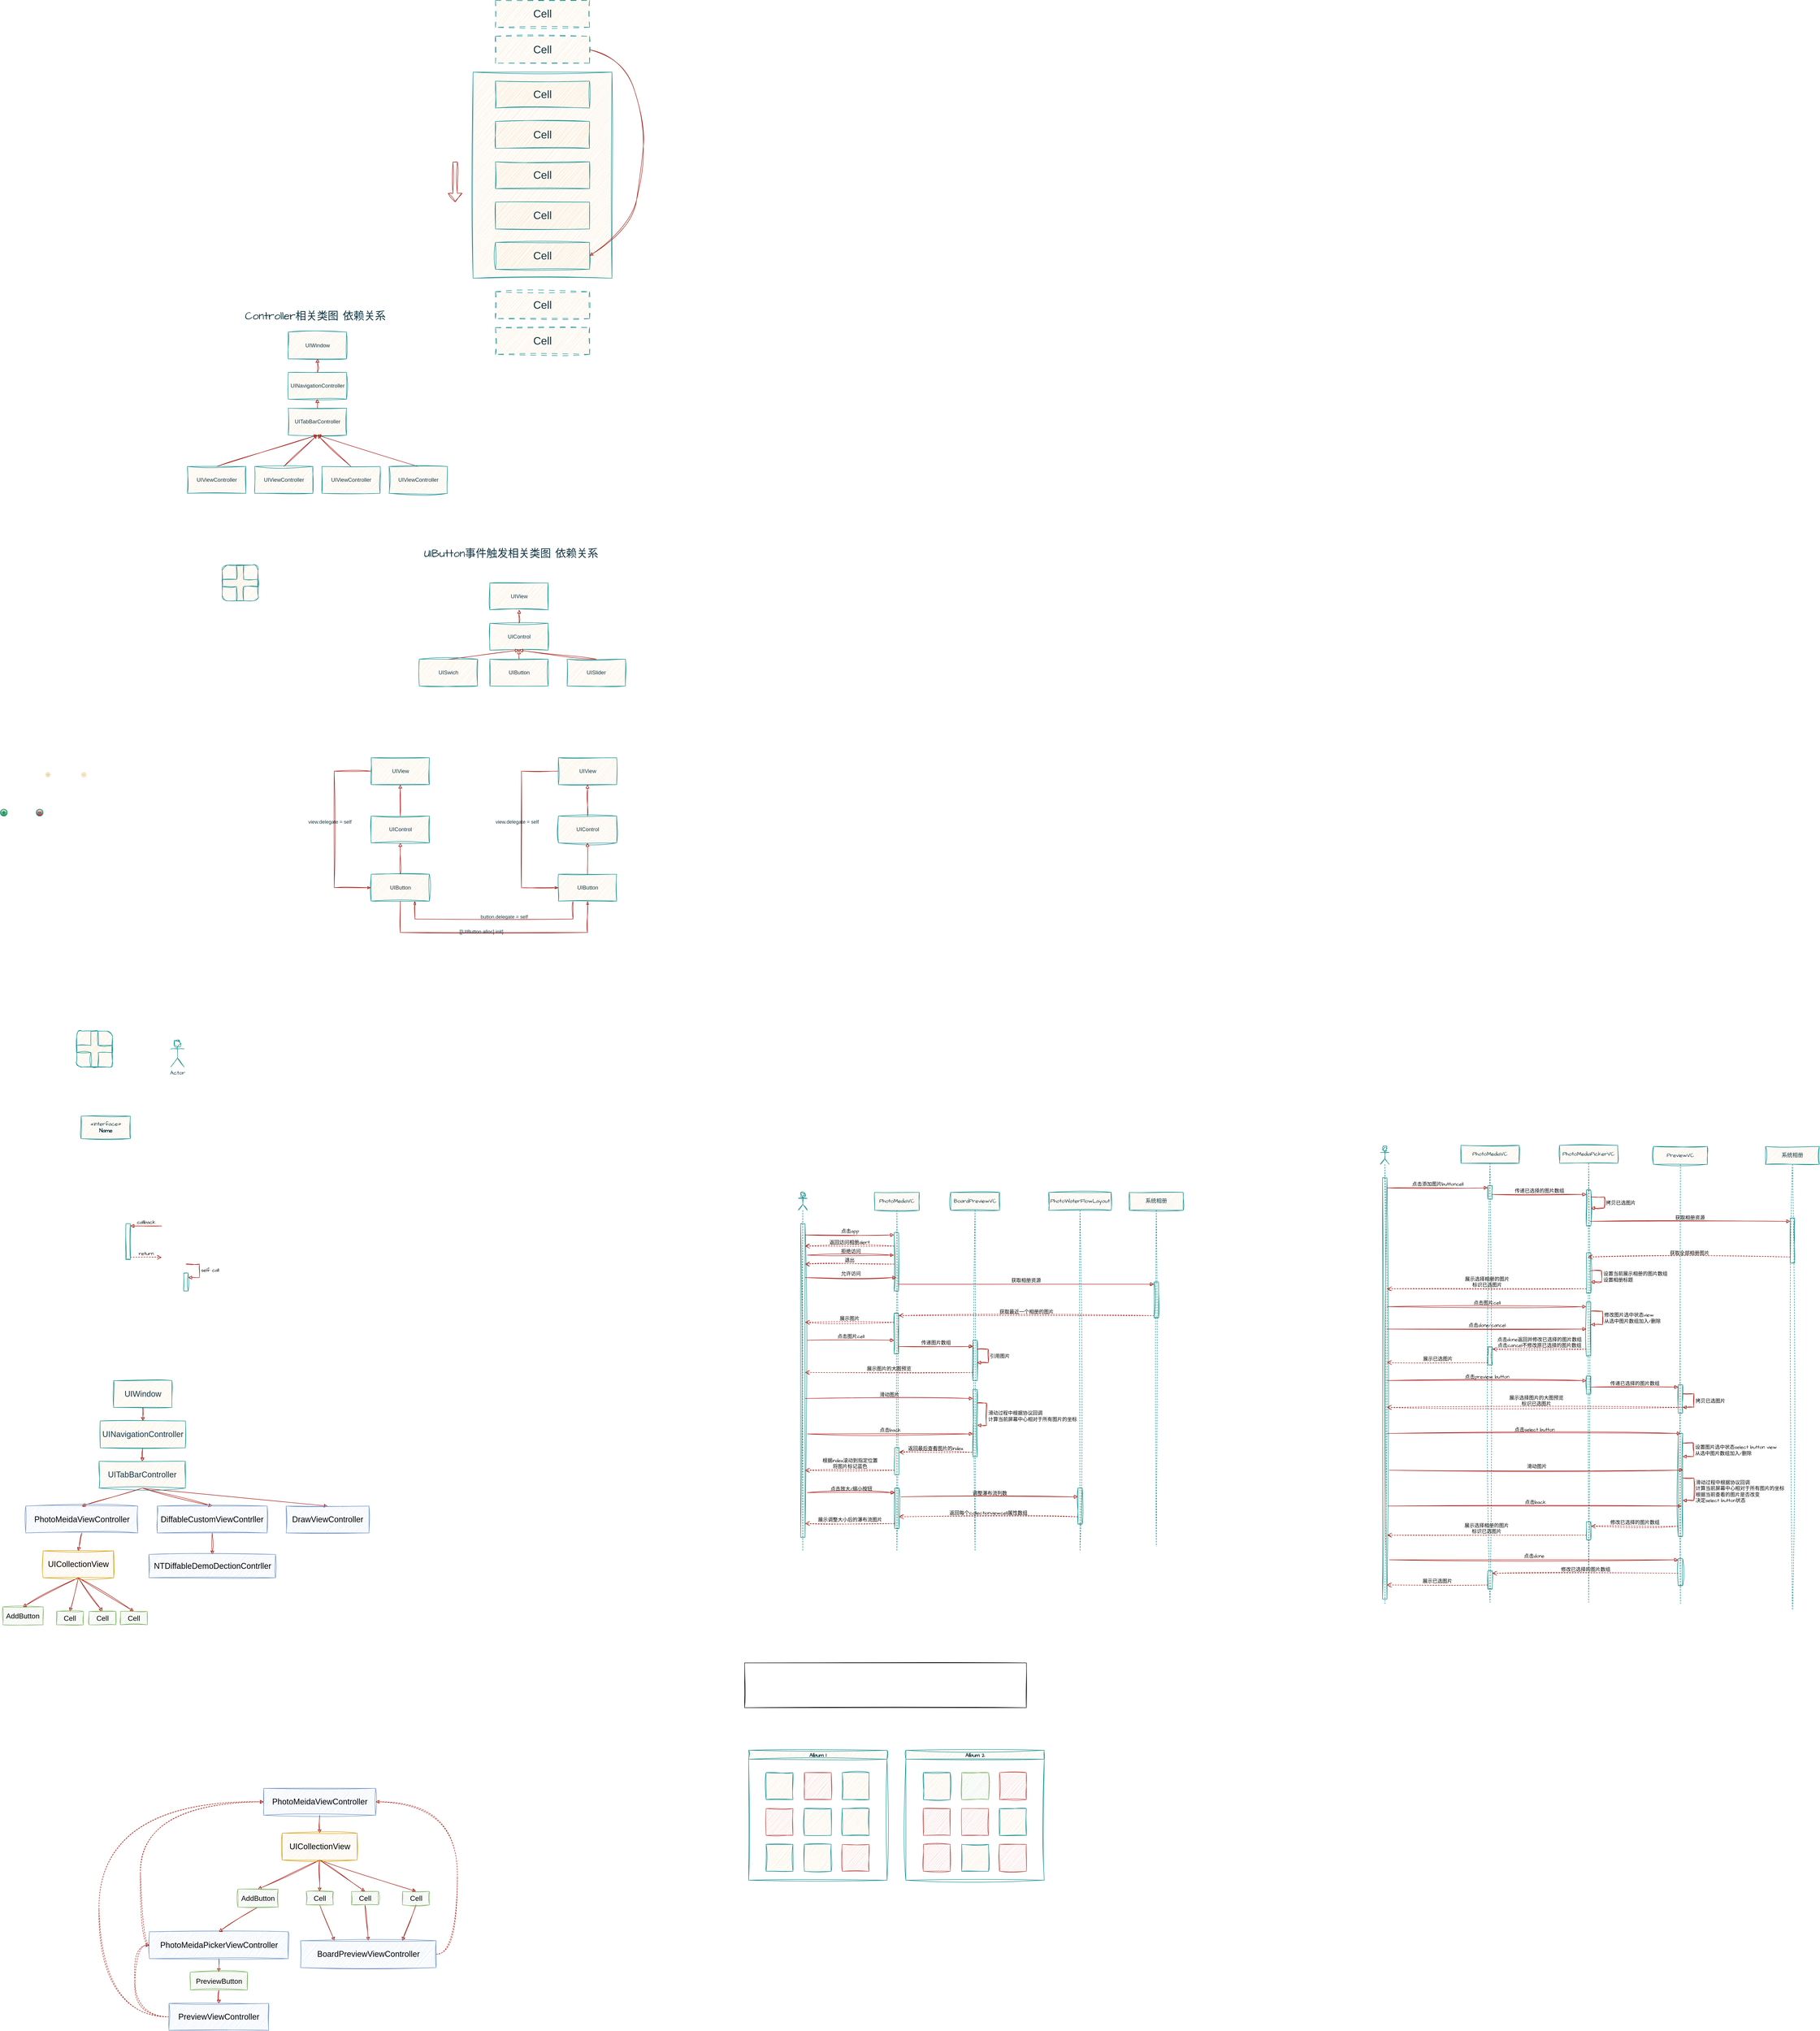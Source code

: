<mxfile version="24.2.5" type="github">
  <diagram name="第 1 页" id="XAuuXJV_rntuQA0lp9TF">
    <mxGraphModel dx="4867" dy="4420" grid="1" gridSize="10" guides="1" tooltips="1" connect="1" arrows="1" fold="1" page="1" pageScale="1" pageWidth="827" pageHeight="1169" math="0" shadow="0">
      <root>
        <mxCell id="0" />
        <mxCell id="1" parent="0" />
        <mxCell id="bIgfQKqtvR_FS6uBquhP-1" value="" style="rounded=1;whiteSpace=wrap;html=1;sketch=1;hachureGap=4;jiggle=2;curveFitting=1;fontFamily=Architects Daughter;fontSource=https%3A%2F%2Ffonts.googleapis.com%2Fcss%3Ffamily%3DArchitects%2BDaughter;labelBackgroundColor=none;fillColor=#FAE5C7;strokeColor=#0F8B8D;fontColor=#143642;" parent="1" vertex="1">
          <mxGeometry x="-370" y="1120" width="80" height="80" as="geometry" />
        </mxCell>
        <mxCell id="bIgfQKqtvR_FS6uBquhP-2" value="" style="shape=cross;whiteSpace=wrap;html=1;sketch=1;hachureGap=4;jiggle=2;curveFitting=1;fontFamily=Architects Daughter;fontSource=https%3A%2F%2Ffonts.googleapis.com%2Fcss%3Ffamily%3DArchitects%2BDaughter;labelBackgroundColor=none;fillColor=#FAE5C7;strokeColor=#0F8B8D;fontColor=#143642;" parent="1" vertex="1">
          <mxGeometry x="-370" y="1120" width="80" height="80" as="geometry" />
        </mxCell>
        <mxCell id="ni8U5lzH1IfZxiN4BwWj-7" value="Actor" style="shape=umlActor;verticalLabelPosition=bottom;verticalAlign=top;html=1;sketch=1;hachureGap=4;jiggle=2;curveFitting=1;fontFamily=Architects Daughter;fontSource=https%3A%2F%2Ffonts.googleapis.com%2Fcss%3Ffamily%3DArchitects%2BDaughter;labelBackgroundColor=none;fillColor=#FAE5C7;strokeColor=#0F8B8D;fontColor=#143642;" vertex="1" parent="1">
          <mxGeometry x="-160" y="1140" width="30" height="60" as="geometry" />
        </mxCell>
        <mxCell id="ni8U5lzH1IfZxiN4BwWj-8" value="&amp;laquo;interface&amp;raquo;&lt;br&gt;&lt;b&gt;Name&lt;/b&gt;" style="html=1;whiteSpace=wrap;sketch=1;hachureGap=4;jiggle=2;curveFitting=1;fontFamily=Architects Daughter;fontSource=https%3A%2F%2Ffonts.googleapis.com%2Fcss%3Ffamily%3DArchitects%2BDaughter;labelBackgroundColor=none;fillColor=#FAE5C7;strokeColor=#0F8B8D;fontColor=#143642;" vertex="1" parent="1">
          <mxGeometry x="-360" y="1310" width="110" height="50" as="geometry" />
        </mxCell>
        <mxCell id="ni8U5lzH1IfZxiN4BwWj-9" value="PhotoMediaVC" style="shape=umlLifeline;perimeter=lifelinePerimeter;whiteSpace=wrap;html=1;container=1;dropTarget=0;collapsible=0;recursiveResize=0;outlineConnect=0;portConstraint=eastwest;newEdgeStyle={&quot;curved&quot;:0,&quot;rounded&quot;:0};sketch=1;hachureGap=4;jiggle=2;curveFitting=1;fontFamily=Architects Daughter;fontSource=https%3A%2F%2Ffonts.googleapis.com%2Fcss%3Ffamily%3DArchitects%2BDaughter;labelBackgroundColor=none;fillColor=#FAE5C7;strokeColor=#0F8B8D;fontColor=#143642;" vertex="1" parent="1">
          <mxGeometry x="1411" y="1480" width="100" height="800" as="geometry" />
        </mxCell>
        <mxCell id="ni8U5lzH1IfZxiN4BwWj-159" value="" style="html=1;points=[[0,0,0,0,5],[0,1,0,0,-5],[1,0,0,0,5],[1,1,0,0,-5]];perimeter=orthogonalPerimeter;outlineConnect=0;targetShapes=umlLifeline;portConstraint=eastwest;newEdgeStyle={&quot;curved&quot;:0,&quot;rounded&quot;:0};sketch=1;hachureGap=4;jiggle=2;curveFitting=1;fontFamily=Architects Daughter;fontSource=https%3A%2F%2Ffonts.googleapis.com%2Fcss%3Ffamily%3DArchitects%2BDaughter;labelBackgroundColor=none;fillColor=#FAE5C7;strokeColor=#0F8B8D;fontColor=#143642;" vertex="1" parent="ni8U5lzH1IfZxiN4BwWj-9">
          <mxGeometry x="43.75" y="90" width="10" height="130" as="geometry" />
        </mxCell>
        <mxCell id="ni8U5lzH1IfZxiN4BwWj-171" value="" style="html=1;points=[[0,0,0,0,5],[0,1,0,0,-5],[1,0,0,0,5],[1,1,0,0,-5]];perimeter=orthogonalPerimeter;outlineConnect=0;targetShapes=umlLifeline;portConstraint=eastwest;newEdgeStyle={&quot;curved&quot;:0,&quot;rounded&quot;:0};sketch=1;hachureGap=4;jiggle=2;curveFitting=1;fontFamily=Architects Daughter;fontSource=https%3A%2F%2Ffonts.googleapis.com%2Fcss%3Ffamily%3DArchitects%2BDaughter;labelBackgroundColor=none;fillColor=#FAE5C7;strokeColor=#0F8B8D;fontColor=#143642;" vertex="1" parent="ni8U5lzH1IfZxiN4BwWj-9">
          <mxGeometry x="43.75" y="270" width="10" height="90" as="geometry" />
        </mxCell>
        <mxCell id="ni8U5lzH1IfZxiN4BwWj-269" value="" style="html=1;points=[[0,0,0,0,5],[0,1,0,0,-5],[1,0,0,0,5],[1,1,0,0,-5]];perimeter=orthogonalPerimeter;outlineConnect=0;targetShapes=umlLifeline;portConstraint=eastwest;newEdgeStyle={&quot;curved&quot;:0,&quot;rounded&quot;:0};sketch=1;hachureGap=4;jiggle=2;curveFitting=1;fontFamily=Architects Daughter;fontSource=https%3A%2F%2Ffonts.googleapis.com%2Fcss%3Ffamily%3DArchitects%2BDaughter;labelBackgroundColor=none;fillColor=#FAE5C7;strokeColor=#0F8B8D;fontColor=#143642;" vertex="1" parent="ni8U5lzH1IfZxiN4BwWj-9">
          <mxGeometry x="45" y="570" width="10" height="60" as="geometry" />
        </mxCell>
        <mxCell id="ni8U5lzH1IfZxiN4BwWj-277" value="" style="html=1;points=[[0,0,0,0,5],[0,1,0,0,-5],[1,0,0,0,5],[1,1,0,0,-5]];perimeter=orthogonalPerimeter;outlineConnect=0;targetShapes=umlLifeline;portConstraint=eastwest;newEdgeStyle={&quot;curved&quot;:0,&quot;rounded&quot;:0};sketch=1;hachureGap=4;jiggle=2;curveFitting=1;fontFamily=Architects Daughter;fontSource=https%3A%2F%2Ffonts.googleapis.com%2Fcss%3Ffamily%3DArchitects%2BDaughter;labelBackgroundColor=none;fillColor=#FAE5C7;strokeColor=#0F8B8D;fontColor=#143642;" vertex="1" parent="ni8U5lzH1IfZxiN4BwWj-9">
          <mxGeometry x="45" y="660" width="10" height="90" as="geometry" />
        </mxCell>
        <mxCell id="ni8U5lzH1IfZxiN4BwWj-10" value="" style="shape=umlLifeline;perimeter=lifelinePerimeter;whiteSpace=wrap;html=1;container=1;dropTarget=0;collapsible=0;recursiveResize=0;outlineConnect=0;portConstraint=eastwest;newEdgeStyle={&quot;curved&quot;:0,&quot;rounded&quot;:0};participant=umlActor;sketch=1;hachureGap=4;jiggle=2;curveFitting=1;fontFamily=Architects Daughter;fontSource=https%3A%2F%2Ffonts.googleapis.com%2Fcss%3Ffamily%3DArchitects%2BDaughter;labelBackgroundColor=none;fillColor=#FAE5C7;strokeColor=#0F8B8D;fontColor=#143642;" vertex="1" parent="1">
          <mxGeometry x="1241" y="1480" width="20" height="800" as="geometry" />
        </mxCell>
        <mxCell id="ni8U5lzH1IfZxiN4BwWj-169" value="" style="html=1;points=[[0,0,0,0,5],[0,1,0,0,-5],[1,0,0,0,5],[1,1,0,0,-5]];perimeter=orthogonalPerimeter;outlineConnect=0;targetShapes=umlLifeline;portConstraint=eastwest;newEdgeStyle={&quot;curved&quot;:0,&quot;rounded&quot;:0};sketch=1;hachureGap=4;jiggle=2;curveFitting=1;fontFamily=Architects Daughter;fontSource=https%3A%2F%2Ffonts.googleapis.com%2Fcss%3Ffamily%3DArchitects%2BDaughter;labelBackgroundColor=none;fillColor=#FAE5C7;strokeColor=#0F8B8D;fontColor=#143642;" vertex="1" parent="ni8U5lzH1IfZxiN4BwWj-10">
          <mxGeometry x="5" y="70" width="10" height="700" as="geometry" />
        </mxCell>
        <mxCell id="ni8U5lzH1IfZxiN4BwWj-11" value="系统相册" style="shape=umlLifeline;perimeter=lifelinePerimeter;whiteSpace=wrap;html=1;container=1;dropTarget=0;collapsible=0;recursiveResize=0;outlineConnect=0;portConstraint=eastwest;newEdgeStyle={&quot;curved&quot;:0,&quot;rounded&quot;:0};sketch=1;hachureGap=4;jiggle=2;curveFitting=1;fontFamily=Architects Daughter;fontSource=https%3A%2F%2Ffonts.googleapis.com%2Fcss%3Ffamily%3DArchitects%2BDaughter;labelBackgroundColor=none;fillColor=#FAE5C7;strokeColor=#0F8B8D;fontColor=#143642;" vertex="1" parent="1">
          <mxGeometry x="1980" y="1480" width="120" height="790" as="geometry" />
        </mxCell>
        <mxCell id="ni8U5lzH1IfZxiN4BwWj-162" value="" style="html=1;points=[[0,0,0,0,5],[0,1,0,0,-5],[1,0,0,0,5],[1,1,0,0,-5]];perimeter=orthogonalPerimeter;outlineConnect=0;targetShapes=umlLifeline;portConstraint=eastwest;newEdgeStyle={&quot;curved&quot;:0,&quot;rounded&quot;:0};sketch=1;hachureGap=4;jiggle=2;curveFitting=1;fontFamily=Architects Daughter;fontSource=https%3A%2F%2Ffonts.googleapis.com%2Fcss%3Ffamily%3DArchitects%2BDaughter;labelBackgroundColor=none;fillColor=#FAE5C7;strokeColor=#0F8B8D;fontColor=#143642;" vertex="1" parent="ni8U5lzH1IfZxiN4BwWj-11">
          <mxGeometry x="55" y="200" width="10" height="80" as="geometry" />
        </mxCell>
        <mxCell id="ni8U5lzH1IfZxiN4BwWj-40" value="" style="rounded=0;whiteSpace=wrap;html=1;sketch=1;curveFitting=1;jiggle=2;labelBackgroundColor=none;fillColor=#FAE5C7;strokeColor=#0F8B8D;fontColor=#143642;" vertex="1" parent="1">
          <mxGeometry x="515" y="-1020" width="310" height="460" as="geometry" />
        </mxCell>
        <mxCell id="ni8U5lzH1IfZxiN4BwWj-41" value="&lt;font style=&quot;font-size: 24px;&quot;&gt;Cell&lt;/font&gt;" style="rounded=0;whiteSpace=wrap;html=1;sketch=1;curveFitting=1;jiggle=2;labelBackgroundColor=none;fillColor=#FAE5C7;strokeColor=#0F8B8D;fontColor=#143642;" vertex="1" parent="1">
          <mxGeometry x="565" y="-1000" width="210" height="60" as="geometry" />
        </mxCell>
        <mxCell id="ni8U5lzH1IfZxiN4BwWj-42" value="&lt;font style=&quot;font-size: 24px;&quot;&gt;Cell&lt;/font&gt;" style="rounded=0;whiteSpace=wrap;html=1;sketch=1;curveFitting=1;jiggle=2;labelBackgroundColor=none;fillColor=#FAE5C7;strokeColor=#0F8B8D;fontColor=#143642;dashed=1;dashPattern=12 12;" vertex="1" parent="1">
          <mxGeometry x="565" y="-1100" width="210" height="60" as="geometry" />
        </mxCell>
        <mxCell id="ni8U5lzH1IfZxiN4BwWj-43" value="&lt;font style=&quot;font-size: 24px;&quot;&gt;Cell&lt;/font&gt;" style="rounded=0;whiteSpace=wrap;html=1;sketch=1;curveFitting=1;jiggle=2;labelBackgroundColor=none;fillColor=#FAE5C7;strokeColor=#0F8B8D;fontColor=#143642;" vertex="1" parent="1">
          <mxGeometry x="565" y="-910" width="210" height="60" as="geometry" />
        </mxCell>
        <mxCell id="ni8U5lzH1IfZxiN4BwWj-44" value="&lt;font style=&quot;font-size: 24px;&quot;&gt;Cell&lt;/font&gt;" style="rounded=0;whiteSpace=wrap;html=1;sketch=1;curveFitting=1;jiggle=2;labelBackgroundColor=none;fillColor=#FAE5C7;strokeColor=#0F8B8D;fontColor=#143642;" vertex="1" parent="1">
          <mxGeometry x="565" y="-820" width="210" height="60" as="geometry" />
        </mxCell>
        <mxCell id="ni8U5lzH1IfZxiN4BwWj-45" value="&lt;font style=&quot;font-size: 24px;&quot;&gt;Cell&lt;/font&gt;" style="rounded=0;whiteSpace=wrap;html=1;sketch=1;curveFitting=1;jiggle=2;labelBackgroundColor=none;fillColor=#FAE5C7;strokeColor=#0F8B8D;fontColor=#143642;" vertex="1" parent="1">
          <mxGeometry x="565" y="-730" width="210" height="60" as="geometry" />
        </mxCell>
        <mxCell id="ni8U5lzH1IfZxiN4BwWj-46" value="&lt;font style=&quot;font-size: 24px;&quot;&gt;Cell&lt;/font&gt;" style="rounded=0;whiteSpace=wrap;html=1;sketch=1;curveFitting=1;jiggle=2;labelBackgroundColor=none;fillColor=#FAE5C7;strokeColor=#0F8B8D;fontColor=#143642;" vertex="1" parent="1">
          <mxGeometry x="565" y="-640" width="210" height="60" as="geometry" />
        </mxCell>
        <mxCell id="ni8U5lzH1IfZxiN4BwWj-47" value="&lt;font style=&quot;font-size: 24px;&quot;&gt;Cell&lt;/font&gt;" style="rounded=0;whiteSpace=wrap;html=1;sketch=1;curveFitting=1;jiggle=2;labelBackgroundColor=none;fillColor=#FAE5C7;strokeColor=#0F8B8D;fontColor=#143642;dashed=1;dashPattern=12 12;" vertex="1" parent="1">
          <mxGeometry x="565" y="-530" width="210" height="60" as="geometry" />
        </mxCell>
        <mxCell id="ni8U5lzH1IfZxiN4BwWj-48" value="&lt;font style=&quot;font-size: 24px;&quot;&gt;Cell&lt;/font&gt;" style="rounded=0;whiteSpace=wrap;html=1;sketch=1;curveFitting=1;jiggle=2;labelBackgroundColor=none;fillColor=#FAE5C7;strokeColor=#0F8B8D;fontColor=#143642;dashed=1;dashPattern=12 12;" vertex="1" parent="1">
          <mxGeometry x="565" y="-1180" width="210" height="60" as="geometry" />
        </mxCell>
        <mxCell id="ni8U5lzH1IfZxiN4BwWj-49" value="&lt;font style=&quot;font-size: 24px;&quot;&gt;Cell&lt;/font&gt;" style="rounded=0;whiteSpace=wrap;html=1;sketch=1;curveFitting=1;jiggle=2;labelBackgroundColor=none;fillColor=#FAE5C7;strokeColor=#0F8B8D;fontColor=#143642;dashed=1;dashPattern=12 12;" vertex="1" parent="1">
          <mxGeometry x="565" y="-450" width="210" height="60" as="geometry" />
        </mxCell>
        <mxCell id="ni8U5lzH1IfZxiN4BwWj-50" value="" style="curved=1;endArrow=classic;html=1;rounded=0;exitX=1;exitY=0.5;exitDx=0;exitDy=0;entryX=1;entryY=0.5;entryDx=0;entryDy=0;sketch=1;curveFitting=1;jiggle=2;labelBackgroundColor=none;strokeColor=#A8201A;fontColor=default;" edge="1" parent="1" source="ni8U5lzH1IfZxiN4BwWj-42" target="ni8U5lzH1IfZxiN4BwWj-46">
          <mxGeometry width="50" height="50" relative="1" as="geometry">
            <mxPoint x="795" y="-1180" as="sourcePoint" />
            <mxPoint x="785" y="-600" as="targetPoint" />
            <Array as="points">
              <mxPoint x="855" y="-1050" />
              <mxPoint x="895" y="-910" />
              <mxPoint x="895" y="-800" />
              <mxPoint x="865" y="-670" />
            </Array>
          </mxGeometry>
        </mxCell>
        <mxCell id="ni8U5lzH1IfZxiN4BwWj-51" value="" style="shape=flexArrow;endArrow=classic;html=1;rounded=0;sketch=1;curveFitting=1;jiggle=2;labelBackgroundColor=none;strokeColor=#A8201A;fontColor=default;" edge="1" parent="1">
          <mxGeometry width="50" height="50" relative="1" as="geometry">
            <mxPoint x="475" y="-820" as="sourcePoint" />
            <mxPoint x="475" y="-730" as="targetPoint" />
          </mxGeometry>
        </mxCell>
        <mxCell id="ni8U5lzH1IfZxiN4BwWj-52" value="UIWindow" style="rounded=0;whiteSpace=wrap;html=1;sketch=1;curveFitting=1;jiggle=2;labelBackgroundColor=none;fillColor=#FAE5C7;strokeColor=#0F8B8D;fontColor=#143642;" vertex="1" parent="1">
          <mxGeometry x="102.5" y="-440" width="130" height="60" as="geometry" />
        </mxCell>
        <mxCell id="ni8U5lzH1IfZxiN4BwWj-53" style="edgeStyle=none;rounded=0;orthogonalLoop=1;jettySize=auto;html=1;exitX=0.5;exitY=0;exitDx=0;exitDy=0;entryX=0.5;entryY=1;entryDx=0;entryDy=0;sketch=1;curveFitting=1;jiggle=2;labelBackgroundColor=none;strokeColor=#A8201A;fontColor=default;" edge="1" parent="1" source="ni8U5lzH1IfZxiN4BwWj-54" target="ni8U5lzH1IfZxiN4BwWj-52">
          <mxGeometry relative="1" as="geometry" />
        </mxCell>
        <mxCell id="ni8U5lzH1IfZxiN4BwWj-54" value="UINavigationController" style="rounded=0;whiteSpace=wrap;html=1;sketch=1;curveFitting=1;jiggle=2;labelBackgroundColor=none;fillColor=#FAE5C7;strokeColor=#0F8B8D;fontColor=#143642;" vertex="1" parent="1">
          <mxGeometry x="102.5" y="-350" width="130" height="60" as="geometry" />
        </mxCell>
        <mxCell id="ni8U5lzH1IfZxiN4BwWj-55" style="edgeStyle=none;rounded=0;orthogonalLoop=1;jettySize=auto;html=1;exitX=0.5;exitY=0;exitDx=0;exitDy=0;entryX=0.5;entryY=1;entryDx=0;entryDy=0;sketch=1;curveFitting=1;jiggle=2;labelBackgroundColor=none;strokeColor=#A8201A;fontColor=default;" edge="1" parent="1" source="ni8U5lzH1IfZxiN4BwWj-56" target="ni8U5lzH1IfZxiN4BwWj-54">
          <mxGeometry relative="1" as="geometry" />
        </mxCell>
        <mxCell id="ni8U5lzH1IfZxiN4BwWj-56" value="UITabBarController" style="rounded=0;whiteSpace=wrap;html=1;sketch=1;curveFitting=1;jiggle=2;labelBackgroundColor=none;fillColor=#FAE5C7;strokeColor=#0F8B8D;fontColor=#143642;" vertex="1" parent="1">
          <mxGeometry x="102.5" y="-270" width="130" height="60" as="geometry" />
        </mxCell>
        <mxCell id="ni8U5lzH1IfZxiN4BwWj-57" style="edgeStyle=none;rounded=0;orthogonalLoop=1;jettySize=auto;html=1;exitX=0.5;exitY=0;exitDx=0;exitDy=0;entryX=0.5;entryY=1;entryDx=0;entryDy=0;sketch=1;curveFitting=1;jiggle=2;labelBackgroundColor=none;strokeColor=#A8201A;fontColor=default;" edge="1" parent="1" source="ni8U5lzH1IfZxiN4BwWj-58" target="ni8U5lzH1IfZxiN4BwWj-56">
          <mxGeometry relative="1" as="geometry" />
        </mxCell>
        <mxCell id="ni8U5lzH1IfZxiN4BwWj-58" value="UIViewController" style="rounded=0;whiteSpace=wrap;html=1;sketch=1;curveFitting=1;jiggle=2;labelBackgroundColor=none;fillColor=#FAE5C7;strokeColor=#0F8B8D;fontColor=#143642;" vertex="1" parent="1">
          <mxGeometry x="-122.5" y="-140" width="130" height="60" as="geometry" />
        </mxCell>
        <mxCell id="ni8U5lzH1IfZxiN4BwWj-59" style="edgeStyle=none;rounded=0;orthogonalLoop=1;jettySize=auto;html=1;exitX=0.5;exitY=0;exitDx=0;exitDy=0;entryX=0.5;entryY=1;entryDx=0;entryDy=0;sketch=1;curveFitting=1;jiggle=2;labelBackgroundColor=none;strokeColor=#A8201A;fontColor=default;" edge="1" parent="1" source="ni8U5lzH1IfZxiN4BwWj-60" target="ni8U5lzH1IfZxiN4BwWj-56">
          <mxGeometry relative="1" as="geometry" />
        </mxCell>
        <mxCell id="ni8U5lzH1IfZxiN4BwWj-60" value="UIViewController" style="rounded=0;whiteSpace=wrap;html=1;sketch=1;curveFitting=1;jiggle=2;labelBackgroundColor=none;fillColor=#FAE5C7;strokeColor=#0F8B8D;fontColor=#143642;" vertex="1" parent="1">
          <mxGeometry x="27.5" y="-140" width="130" height="60" as="geometry" />
        </mxCell>
        <mxCell id="ni8U5lzH1IfZxiN4BwWj-61" style="edgeStyle=none;rounded=0;orthogonalLoop=1;jettySize=auto;html=1;exitX=0.5;exitY=0;exitDx=0;exitDy=0;entryX=0.5;entryY=1;entryDx=0;entryDy=0;sketch=1;curveFitting=1;jiggle=2;labelBackgroundColor=none;strokeColor=#A8201A;fontColor=default;" edge="1" parent="1" source="ni8U5lzH1IfZxiN4BwWj-62" target="ni8U5lzH1IfZxiN4BwWj-56">
          <mxGeometry relative="1" as="geometry" />
        </mxCell>
        <mxCell id="ni8U5lzH1IfZxiN4BwWj-62" value="UIViewController" style="rounded=0;whiteSpace=wrap;html=1;sketch=1;curveFitting=1;jiggle=2;labelBackgroundColor=none;fillColor=#FAE5C7;strokeColor=#0F8B8D;fontColor=#143642;" vertex="1" parent="1">
          <mxGeometry x="177.5" y="-140" width="130" height="60" as="geometry" />
        </mxCell>
        <mxCell id="ni8U5lzH1IfZxiN4BwWj-63" style="edgeStyle=none;rounded=0;orthogonalLoop=1;jettySize=auto;html=1;exitX=0.5;exitY=0;exitDx=0;exitDy=0;entryX=0.5;entryY=1;entryDx=0;entryDy=0;sketch=1;curveFitting=1;jiggle=2;labelBackgroundColor=none;strokeColor=#A8201A;fontColor=default;" edge="1" parent="1" source="ni8U5lzH1IfZxiN4BwWj-64" target="ni8U5lzH1IfZxiN4BwWj-56">
          <mxGeometry relative="1" as="geometry" />
        </mxCell>
        <mxCell id="ni8U5lzH1IfZxiN4BwWj-64" value="UIViewController" style="rounded=0;whiteSpace=wrap;html=1;sketch=1;curveFitting=1;jiggle=2;labelBackgroundColor=none;fillColor=#FAE5C7;strokeColor=#0F8B8D;fontColor=#143642;" vertex="1" parent="1">
          <mxGeometry x="327.5" y="-140" width="130" height="60" as="geometry" />
        </mxCell>
        <mxCell id="ni8U5lzH1IfZxiN4BwWj-65" value="&lt;font style=&quot;font-size: 24px;&quot;&gt;Controller相关类图 依赖关系&lt;br&gt;&lt;/font&gt;" style="text;strokeColor=none;align=center;fillColor=none;html=1;verticalAlign=middle;whiteSpace=wrap;rounded=0;fontFamily=Architects Daughter;fontSource=https%3A%2F%2Ffonts.googleapis.com%2Fcss%3Ffamily%3DArchitects%2BDaughter;labelBackgroundColor=none;fontColor=#143642;" vertex="1" parent="1">
          <mxGeometry x="-2.5" y="-500" width="330" height="50" as="geometry" />
        </mxCell>
        <mxCell id="ni8U5lzH1IfZxiN4BwWj-66" value="UIView" style="rounded=0;whiteSpace=wrap;html=1;sketch=1;curveFitting=1;jiggle=2;labelBackgroundColor=none;fillColor=#FAE5C7;strokeColor=#0F8B8D;fontColor=#143642;" vertex="1" parent="1">
          <mxGeometry x="552.5" y="120" width="130" height="60" as="geometry" />
        </mxCell>
        <mxCell id="ni8U5lzH1IfZxiN4BwWj-67" style="edgeStyle=none;rounded=0;orthogonalLoop=1;jettySize=auto;html=1;exitX=0.5;exitY=0;exitDx=0;exitDy=0;entryX=0.5;entryY=1;entryDx=0;entryDy=0;sketch=1;curveFitting=1;jiggle=2;endArrow=block;endFill=0;labelBackgroundColor=none;strokeColor=#A8201A;fontColor=default;" edge="1" parent="1" source="ni8U5lzH1IfZxiN4BwWj-68" target="ni8U5lzH1IfZxiN4BwWj-66">
          <mxGeometry relative="1" as="geometry" />
        </mxCell>
        <mxCell id="ni8U5lzH1IfZxiN4BwWj-68" value="UIControl" style="rounded=0;whiteSpace=wrap;html=1;sketch=1;curveFitting=1;jiggle=2;labelBackgroundColor=none;fillColor=#FAE5C7;strokeColor=#0F8B8D;fontColor=#143642;" vertex="1" parent="1">
          <mxGeometry x="552.5" y="210" width="130" height="60" as="geometry" />
        </mxCell>
        <mxCell id="ni8U5lzH1IfZxiN4BwWj-69" style="edgeStyle=none;rounded=0;orthogonalLoop=1;jettySize=auto;html=1;exitX=0.5;exitY=0;exitDx=0;exitDy=0;entryX=0.5;entryY=1;entryDx=0;entryDy=0;sketch=1;curveFitting=1;jiggle=2;endArrow=block;endFill=0;labelBackgroundColor=none;strokeColor=#A8201A;fontColor=default;" edge="1" parent="1" source="ni8U5lzH1IfZxiN4BwWj-70" target="ni8U5lzH1IfZxiN4BwWj-68">
          <mxGeometry relative="1" as="geometry" />
        </mxCell>
        <mxCell id="ni8U5lzH1IfZxiN4BwWj-70" value="UIButton" style="rounded=0;whiteSpace=wrap;html=1;sketch=1;curveFitting=1;jiggle=2;labelBackgroundColor=none;fillColor=#FAE5C7;strokeColor=#0F8B8D;fontColor=#143642;" vertex="1" parent="1">
          <mxGeometry x="552.5" y="290" width="130" height="60" as="geometry" />
        </mxCell>
        <mxCell id="ni8U5lzH1IfZxiN4BwWj-71" style="edgeStyle=none;rounded=0;orthogonalLoop=1;jettySize=auto;html=1;exitX=0.5;exitY=0;exitDx=0;exitDy=0;entryX=0.5;entryY=1;entryDx=0;entryDy=0;sketch=1;curveFitting=1;jiggle=2;endArrow=block;endFill=0;labelBackgroundColor=none;strokeColor=#A8201A;fontColor=default;" edge="1" parent="1" source="ni8U5lzH1IfZxiN4BwWj-72" target="ni8U5lzH1IfZxiN4BwWj-68">
          <mxGeometry relative="1" as="geometry" />
        </mxCell>
        <mxCell id="ni8U5lzH1IfZxiN4BwWj-72" value="UISwich" style="rounded=0;whiteSpace=wrap;html=1;sketch=1;curveFitting=1;jiggle=2;labelBackgroundColor=none;fillColor=#FAE5C7;strokeColor=#0F8B8D;fontColor=#143642;" vertex="1" parent="1">
          <mxGeometry x="395" y="290" width="130" height="60" as="geometry" />
        </mxCell>
        <mxCell id="ni8U5lzH1IfZxiN4BwWj-73" style="edgeStyle=none;rounded=0;orthogonalLoop=1;jettySize=auto;html=1;exitX=0.5;exitY=0;exitDx=0;exitDy=0;entryX=0.5;entryY=1;entryDx=0;entryDy=0;sketch=1;curveFitting=1;jiggle=2;endArrow=block;endFill=0;labelBackgroundColor=none;strokeColor=#A8201A;fontColor=default;" edge="1" parent="1" source="ni8U5lzH1IfZxiN4BwWj-74" target="ni8U5lzH1IfZxiN4BwWj-68">
          <mxGeometry relative="1" as="geometry" />
        </mxCell>
        <mxCell id="ni8U5lzH1IfZxiN4BwWj-74" value="&lt;div&gt;UISlider&lt;/div&gt;" style="rounded=0;whiteSpace=wrap;html=1;sketch=1;curveFitting=1;jiggle=2;labelBackgroundColor=none;fillColor=#FAE5C7;strokeColor=#0F8B8D;fontColor=#143642;" vertex="1" parent="1">
          <mxGeometry x="725" y="290" width="130" height="60" as="geometry" />
        </mxCell>
        <mxCell id="ni8U5lzH1IfZxiN4BwWj-75" value="&lt;font style=&quot;font-size: 24px;&quot;&gt;UIButton事件触发相关类图 依赖关系&lt;br&gt;&lt;/font&gt;" style="text;strokeColor=none;align=center;fillColor=none;html=1;verticalAlign=middle;whiteSpace=wrap;rounded=0;fontFamily=Architects Daughter;fontSource=https%3A%2F%2Ffonts.googleapis.com%2Fcss%3Ffamily%3DArchitects%2BDaughter;labelBackgroundColor=none;fontColor=#143642;" vertex="1" parent="1">
          <mxGeometry x="375" y="30" width="450" height="50" as="geometry" />
        </mxCell>
        <mxCell id="ni8U5lzH1IfZxiN4BwWj-76" style="edgeStyle=orthogonalEdgeStyle;rounded=0;sketch=1;jiggle=2;curveFitting=1;orthogonalLoop=1;jettySize=auto;html=1;exitX=0;exitY=0.5;exitDx=0;exitDy=0;entryX=0;entryY=0.5;entryDx=0;entryDy=0;strokeColor=#A8201A;align=center;verticalAlign=middle;fontFamily=Helvetica;fontSize=11;fontColor=default;labelBackgroundColor=none;endArrow=classicThin;endFill=1;" edge="1" parent="1" source="ni8U5lzH1IfZxiN4BwWj-78" target="ni8U5lzH1IfZxiN4BwWj-84">
          <mxGeometry relative="1" as="geometry">
            <Array as="points">
              <mxPoint x="205" y="540" />
              <mxPoint x="205" y="800" />
            </Array>
          </mxGeometry>
        </mxCell>
        <mxCell id="ni8U5lzH1IfZxiN4BwWj-77" value="view.delegate = self" style="edgeLabel;html=1;align=center;verticalAlign=middle;resizable=0;points=[];sketch=1;hachureGap=4;jiggle=2;curveFitting=1;fontFamily=Helvetica;fontSource=https%3A%2F%2Ffonts.googleapis.com%2Fcss%3Ffamily%3DArchitects%2BDaughter;fontSize=11;fontColor=#143642;labelBackgroundColor=none;" vertex="1" connectable="0" parent="ni8U5lzH1IfZxiN4BwWj-76">
          <mxGeometry x="-0.08" y="7" relative="1" as="geometry">
            <mxPoint x="-17" as="offset" />
          </mxGeometry>
        </mxCell>
        <mxCell id="ni8U5lzH1IfZxiN4BwWj-78" value="UIView" style="rounded=0;whiteSpace=wrap;html=1;sketch=1;curveFitting=1;jiggle=2;labelBackgroundColor=none;fillColor=#FAE5C7;strokeColor=#0F8B8D;fontColor=#143642;" vertex="1" parent="1">
          <mxGeometry x="287.5" y="510" width="130" height="60" as="geometry" />
        </mxCell>
        <mxCell id="ni8U5lzH1IfZxiN4BwWj-79" style="edgeStyle=none;rounded=0;orthogonalLoop=1;jettySize=auto;html=1;exitX=0.5;exitY=0;exitDx=0;exitDy=0;entryX=0.5;entryY=1;entryDx=0;entryDy=0;sketch=1;curveFitting=1;jiggle=2;endArrow=block;endFill=0;labelBackgroundColor=none;strokeColor=#A8201A;fontColor=default;" edge="1" parent="1" source="ni8U5lzH1IfZxiN4BwWj-80" target="ni8U5lzH1IfZxiN4BwWj-78">
          <mxGeometry relative="1" as="geometry" />
        </mxCell>
        <mxCell id="ni8U5lzH1IfZxiN4BwWj-80" value="UIControl" style="rounded=0;whiteSpace=wrap;html=1;sketch=1;curveFitting=1;jiggle=2;labelBackgroundColor=none;fillColor=#FAE5C7;strokeColor=#0F8B8D;fontColor=#143642;" vertex="1" parent="1">
          <mxGeometry x="287.5" y="640" width="130" height="60" as="geometry" />
        </mxCell>
        <mxCell id="ni8U5lzH1IfZxiN4BwWj-81" style="edgeStyle=none;rounded=0;orthogonalLoop=1;jettySize=auto;html=1;exitX=0.5;exitY=0;exitDx=0;exitDy=0;entryX=0.5;entryY=1;entryDx=0;entryDy=0;sketch=1;curveFitting=1;jiggle=2;endArrow=block;endFill=0;labelBackgroundColor=none;strokeColor=#A8201A;fontColor=default;" edge="1" parent="1" source="ni8U5lzH1IfZxiN4BwWj-84" target="ni8U5lzH1IfZxiN4BwWj-80">
          <mxGeometry relative="1" as="geometry" />
        </mxCell>
        <mxCell id="ni8U5lzH1IfZxiN4BwWj-82" style="edgeStyle=orthogonalEdgeStyle;rounded=0;sketch=1;jiggle=2;curveFitting=1;orthogonalLoop=1;jettySize=auto;html=1;exitX=0.5;exitY=1;exitDx=0;exitDy=0;entryX=0.5;entryY=1;entryDx=0;entryDy=0;strokeColor=#A8201A;align=center;verticalAlign=middle;fontFamily=Helvetica;fontSize=11;fontColor=default;labelBackgroundColor=none;endArrow=classicThin;endFill=1;" edge="1" parent="1" source="ni8U5lzH1IfZxiN4BwWj-84" target="ni8U5lzH1IfZxiN4BwWj-93">
          <mxGeometry relative="1" as="geometry">
            <Array as="points">
              <mxPoint x="353" y="900" />
              <mxPoint x="771" y="900" />
            </Array>
          </mxGeometry>
        </mxCell>
        <mxCell id="ni8U5lzH1IfZxiN4BwWj-83" value="[[UIButton alloc] init]" style="edgeLabel;html=1;align=center;verticalAlign=middle;resizable=0;points=[];sketch=1;hachureGap=4;jiggle=2;curveFitting=1;fontFamily=Helvetica;fontSource=https%3A%2F%2Ffonts.googleapis.com%2Fcss%3Ffamily%3DArchitects%2BDaughter;fontSize=11;fontColor=#143642;labelBackgroundColor=none;" vertex="1" connectable="0" parent="ni8U5lzH1IfZxiN4BwWj-82">
          <mxGeometry x="-0.104" y="2" relative="1" as="geometry">
            <mxPoint as="offset" />
          </mxGeometry>
        </mxCell>
        <mxCell id="ni8U5lzH1IfZxiN4BwWj-84" value="UIButton" style="rounded=0;whiteSpace=wrap;html=1;sketch=1;curveFitting=1;jiggle=2;labelBackgroundColor=none;fillColor=#FAE5C7;strokeColor=#0F8B8D;fontColor=#143642;" vertex="1" parent="1">
          <mxGeometry x="287.5" y="770" width="130" height="60" as="geometry" />
        </mxCell>
        <mxCell id="ni8U5lzH1IfZxiN4BwWj-85" style="edgeStyle=orthogonalEdgeStyle;rounded=0;sketch=1;jiggle=2;curveFitting=1;orthogonalLoop=1;jettySize=auto;html=1;exitX=0;exitY=0.5;exitDx=0;exitDy=0;entryX=0;entryY=0.5;entryDx=0;entryDy=0;strokeColor=#A8201A;align=center;verticalAlign=middle;fontFamily=Helvetica;fontSize=11;fontColor=default;labelBackgroundColor=none;endArrow=classicThin;endFill=1;" edge="1" parent="1" source="ni8U5lzH1IfZxiN4BwWj-87" target="ni8U5lzH1IfZxiN4BwWj-93">
          <mxGeometry relative="1" as="geometry">
            <Array as="points">
              <mxPoint x="623" y="540" />
              <mxPoint x="623" y="800" />
            </Array>
          </mxGeometry>
        </mxCell>
        <mxCell id="ni8U5lzH1IfZxiN4BwWj-86" value="view.delegate = self" style="edgeLabel;html=1;align=center;verticalAlign=middle;resizable=0;points=[];sketch=1;hachureGap=4;jiggle=2;curveFitting=1;fontFamily=Helvetica;fontSource=https%3A%2F%2Ffonts.googleapis.com%2Fcss%3Ffamily%3DArchitects%2BDaughter;fontSize=11;fontColor=#143642;labelBackgroundColor=none;" vertex="1" connectable="0" parent="ni8U5lzH1IfZxiN4BwWj-85">
          <mxGeometry x="-0.08" y="7" relative="1" as="geometry">
            <mxPoint x="-17" as="offset" />
          </mxGeometry>
        </mxCell>
        <mxCell id="ni8U5lzH1IfZxiN4BwWj-87" value="UIView" style="rounded=0;whiteSpace=wrap;html=1;sketch=1;curveFitting=1;jiggle=2;labelBackgroundColor=none;fillColor=#FAE5C7;strokeColor=#0F8B8D;fontColor=#143642;" vertex="1" parent="1">
          <mxGeometry x="705.5" y="510" width="130" height="60" as="geometry" />
        </mxCell>
        <mxCell id="ni8U5lzH1IfZxiN4BwWj-88" style="edgeStyle=none;rounded=0;orthogonalLoop=1;jettySize=auto;html=1;exitX=0.5;exitY=0;exitDx=0;exitDy=0;entryX=0.5;entryY=1;entryDx=0;entryDy=0;sketch=1;curveFitting=1;jiggle=2;endArrow=block;endFill=0;labelBackgroundColor=none;strokeColor=#A8201A;fontColor=default;" edge="1" parent="1" source="ni8U5lzH1IfZxiN4BwWj-89" target="ni8U5lzH1IfZxiN4BwWj-87">
          <mxGeometry relative="1" as="geometry" />
        </mxCell>
        <mxCell id="ni8U5lzH1IfZxiN4BwWj-89" value="UIControl" style="rounded=0;whiteSpace=wrap;html=1;sketch=1;curveFitting=1;jiggle=2;labelBackgroundColor=none;fillColor=#FAE5C7;strokeColor=#0F8B8D;fontColor=#143642;" vertex="1" parent="1">
          <mxGeometry x="705.5" y="640" width="130" height="60" as="geometry" />
        </mxCell>
        <mxCell id="ni8U5lzH1IfZxiN4BwWj-90" style="edgeStyle=none;rounded=0;orthogonalLoop=1;jettySize=auto;html=1;exitX=0.5;exitY=0;exitDx=0;exitDy=0;entryX=0.5;entryY=1;entryDx=0;entryDy=0;sketch=1;curveFitting=1;jiggle=2;endArrow=block;endFill=0;labelBackgroundColor=none;strokeColor=#A8201A;fontColor=default;" edge="1" parent="1" source="ni8U5lzH1IfZxiN4BwWj-93" target="ni8U5lzH1IfZxiN4BwWj-89">
          <mxGeometry relative="1" as="geometry" />
        </mxCell>
        <mxCell id="ni8U5lzH1IfZxiN4BwWj-91" style="edgeStyle=orthogonalEdgeStyle;rounded=0;sketch=1;jiggle=2;curveFitting=1;orthogonalLoop=1;jettySize=auto;html=1;exitX=0.25;exitY=1;exitDx=0;exitDy=0;entryX=0.75;entryY=1;entryDx=0;entryDy=0;strokeColor=#A8201A;align=center;verticalAlign=middle;fontFamily=Helvetica;fontSize=11;fontColor=default;labelBackgroundColor=none;endArrow=blockThin;endFill=1;" edge="1" parent="1" source="ni8U5lzH1IfZxiN4BwWj-93" target="ni8U5lzH1IfZxiN4BwWj-84">
          <mxGeometry relative="1" as="geometry">
            <Array as="points">
              <mxPoint x="738" y="870" />
              <mxPoint x="385" y="870" />
            </Array>
          </mxGeometry>
        </mxCell>
        <mxCell id="ni8U5lzH1IfZxiN4BwWj-92" value="button.delegate = self" style="edgeLabel;html=1;align=center;verticalAlign=middle;resizable=0;points=[];sketch=1;hachureGap=4;jiggle=2;curveFitting=1;fontFamily=Helvetica;fontSource=https%3A%2F%2Ffonts.googleapis.com%2Fcss%3Ffamily%3DArchitects%2BDaughter;fontSize=11;fontColor=#143642;labelBackgroundColor=none;" vertex="1" connectable="0" parent="ni8U5lzH1IfZxiN4BwWj-91">
          <mxGeometry x="-0.101" y="-5" relative="1" as="geometry">
            <mxPoint as="offset" />
          </mxGeometry>
        </mxCell>
        <mxCell id="ni8U5lzH1IfZxiN4BwWj-93" value="UIButton" style="rounded=0;whiteSpace=wrap;html=1;sketch=1;curveFitting=1;jiggle=2;labelBackgroundColor=none;fillColor=#FAE5C7;strokeColor=#0F8B8D;fontColor=#143642;" vertex="1" parent="1">
          <mxGeometry x="705.5" y="770" width="130" height="60" as="geometry" />
        </mxCell>
        <mxCell id="ni8U5lzH1IfZxiN4BwWj-94" value="" style="rounded=1;whiteSpace=wrap;html=1;sketch=1;hachureGap=4;jiggle=2;curveFitting=1;fontFamily=Architects Daughter;fontSource=https%3A%2F%2Ffonts.googleapis.com%2Fcss%3Ffamily%3DArchitects%2BDaughter;labelBackgroundColor=none;fillColor=#FAE5C7;strokeColor=#0F8B8D;fontColor=#143642;" vertex="1" parent="1">
          <mxGeometry x="-45" y="80" width="80" height="80" as="geometry" />
        </mxCell>
        <mxCell id="ni8U5lzH1IfZxiN4BwWj-95" value="" style="shape=cross;whiteSpace=wrap;html=1;sketch=1;hachureGap=4;jiggle=2;curveFitting=1;fontFamily=Architects Daughter;fontSource=https%3A%2F%2Ffonts.googleapis.com%2Fcss%3Ffamily%3DArchitects%2BDaughter;fillColor=#FAE5C7;strokeColor=#0F8B8D;labelBackgroundColor=none;fontColor=#143642;" vertex="1" parent="1">
          <mxGeometry x="-45" y="80" width="80" height="80" as="geometry" />
        </mxCell>
        <mxCell id="ni8U5lzH1IfZxiN4BwWj-96" value="" style="html=1;verticalLabelPosition=bottom;labelBackgroundColor=none;verticalAlign=top;shadow=0;dashed=0;strokeWidth=2;shape=mxgraph.ios7.misc.add;fillColor=#FAE5C7;strokeColor=#0F8B8D;sketch=0;hachureGap=4;jiggle=2;curveFitting=1;fontFamily=Architects Daughter;fontSource=https%3A%2F%2Ffonts.googleapis.com%2Fcss%3Ffamily%3DArchitects%2BDaughter;fontColor=#143642;" vertex="1" parent="1">
          <mxGeometry x="-440" y="542" width="12" height="12" as="geometry" />
        </mxCell>
        <mxCell id="ni8U5lzH1IfZxiN4BwWj-97" value="" style="html=1;verticalLabelPosition=bottom;labelBackgroundColor=none;verticalAlign=top;shadow=0;dashed=0;strokeWidth=2;shape=mxgraph.ios7.misc.delete;fillColor=#FAE5C7;strokeColor=#0F8B8D;sketch=0;hachureGap=4;jiggle=2;curveFitting=1;fontFamily=Architects Daughter;fontSource=https%3A%2F%2Ffonts.googleapis.com%2Fcss%3Ffamily%3DArchitects%2BDaughter;fontColor=#143642;" vertex="1" parent="1">
          <mxGeometry x="-360" y="542" width="12" height="12" as="geometry" />
        </mxCell>
        <mxCell id="ni8U5lzH1IfZxiN4BwWj-99" value="" style="verticalLabelPosition=bottom;verticalAlign=top;html=1;shadow=0;dashed=0;strokeWidth=1;shape=mxgraph.ios.iAddIcon;fillColor=#FAE5C7;fillColor2=#1A9917;strokeColor=#0F8B8D;sketch=0;hachureGap=4;jiggle=2;curveFitting=1;fontFamily=Architects Daughter;fontSource=https%3A%2F%2Ffonts.googleapis.com%2Fcss%3Ffamily%3DArchitects%2BDaughter;labelBackgroundColor=none;fontColor=#143642;" vertex="1" parent="1">
          <mxGeometry x="-540" y="625" width="15" height="15" as="geometry" />
        </mxCell>
        <mxCell id="ni8U5lzH1IfZxiN4BwWj-100" value="" style="verticalLabelPosition=bottom;verticalAlign=top;html=1;shadow=0;dashed=0;strokeWidth=1;shape=mxgraph.ios.iDeleteIcon;fillColor=#FAE5C7;fillColor2=#BD1421;strokeColor=#0F8B8D;sketch=0;hachureGap=4;jiggle=2;curveFitting=1;fontFamily=Architects Daughter;fontSource=https%3A%2F%2Ffonts.googleapis.com%2Fcss%3Ffamily%3DArchitects%2BDaughter;labelBackgroundColor=none;fontColor=#143642;" vertex="1" parent="1">
          <mxGeometry x="-460" y="625" width="15" height="15" as="geometry" />
        </mxCell>
        <mxCell id="ni8U5lzH1IfZxiN4BwWj-102" style="edgeStyle=none;rounded=0;orthogonalLoop=1;jettySize=auto;html=1;exitX=0.5;exitY=1;exitDx=0;exitDy=0;entryX=0.5;entryY=0;entryDx=0;entryDy=0;sketch=1;curveFitting=1;jiggle=2;labelBackgroundColor=none;strokeColor=#A8201A;fontColor=default;" edge="1" parent="1" source="ni8U5lzH1IfZxiN4BwWj-103" target="ni8U5lzH1IfZxiN4BwWj-105">
          <mxGeometry relative="1" as="geometry" />
        </mxCell>
        <mxCell id="ni8U5lzH1IfZxiN4BwWj-103" value="UIWindow" style="rounded=0;whiteSpace=wrap;html=1;sketch=1;curveFitting=1;jiggle=2;fontSize=18;labelBackgroundColor=none;fillColor=#FAE5C7;strokeColor=#0F8B8D;fontColor=#143642;" vertex="1" parent="1">
          <mxGeometry x="-287.25" y="1900" width="130" height="60" as="geometry" />
        </mxCell>
        <mxCell id="ni8U5lzH1IfZxiN4BwWj-104" style="edgeStyle=none;rounded=0;orthogonalLoop=1;jettySize=auto;html=1;exitX=0.5;exitY=1;exitDx=0;exitDy=0;entryX=0.5;entryY=0;entryDx=0;entryDy=0;sketch=1;curveFitting=1;jiggle=2;labelBackgroundColor=none;strokeColor=#A8201A;fontColor=default;" edge="1" parent="1" source="ni8U5lzH1IfZxiN4BwWj-105" target="ni8U5lzH1IfZxiN4BwWj-110">
          <mxGeometry relative="1" as="geometry" />
        </mxCell>
        <mxCell id="ni8U5lzH1IfZxiN4BwWj-105" value="UINavigationController" style="rounded=0;whiteSpace=wrap;html=1;sketch=1;curveFitting=1;jiggle=2;fontSize=18;labelBackgroundColor=none;fillColor=#FAE5C7;strokeColor=#0F8B8D;fontColor=#143642;" vertex="1" parent="1">
          <mxGeometry x="-317.25" y="1990" width="190" height="60" as="geometry" />
        </mxCell>
        <mxCell id="ni8U5lzH1IfZxiN4BwWj-106" style="edgeStyle=none;rounded=0;orthogonalLoop=1;jettySize=auto;html=1;exitX=0.5;exitY=1;exitDx=0;exitDy=0;entryX=0.5;entryY=0;entryDx=0;entryDy=0;sketch=1;curveFitting=1;jiggle=2;labelBackgroundColor=none;strokeColor=#A8201A;fontColor=default;" edge="1" parent="1" source="ni8U5lzH1IfZxiN4BwWj-110" target="ni8U5lzH1IfZxiN4BwWj-111">
          <mxGeometry relative="1" as="geometry" />
        </mxCell>
        <mxCell id="ni8U5lzH1IfZxiN4BwWj-107" style="edgeStyle=none;rounded=0;orthogonalLoop=1;jettySize=auto;html=1;exitX=0.5;exitY=1;exitDx=0;exitDy=0;entryX=0.5;entryY=0;entryDx=0;entryDy=0;sketch=1;curveFitting=1;jiggle=2;labelBackgroundColor=none;strokeColor=#A8201A;fontColor=default;" edge="1" parent="1" source="ni8U5lzH1IfZxiN4BwWj-110" target="ni8U5lzH1IfZxiN4BwWj-115">
          <mxGeometry relative="1" as="geometry" />
        </mxCell>
        <mxCell id="ni8U5lzH1IfZxiN4BwWj-108" style="edgeStyle=none;rounded=0;orthogonalLoop=1;jettySize=auto;html=1;exitX=0.5;exitY=1;exitDx=0;exitDy=0;entryX=0.5;entryY=0;entryDx=0;entryDy=0;sketch=1;curveFitting=1;jiggle=2;labelBackgroundColor=none;strokeColor=#A8201A;fontColor=default;" edge="1" parent="1" source="ni8U5lzH1IfZxiN4BwWj-110" target="ni8U5lzH1IfZxiN4BwWj-116">
          <mxGeometry relative="1" as="geometry" />
        </mxCell>
        <mxCell id="ni8U5lzH1IfZxiN4BwWj-110" value="UITabBarController" style="rounded=0;whiteSpace=wrap;html=1;sketch=1;curveFitting=1;jiggle=2;fontSize=18;labelBackgroundColor=none;fillColor=#FAE5C7;strokeColor=#0F8B8D;fontColor=#143642;" vertex="1" parent="1">
          <mxGeometry x="-319.75" y="2080" width="192.5" height="60" as="geometry" />
        </mxCell>
        <mxCell id="ni8U5lzH1IfZxiN4BwWj-111" value="&lt;font style=&quot;font-size: 18px;&quot;&gt;PhotoMeidaViewController&lt;/font&gt;" style="rounded=0;whiteSpace=wrap;html=1;sketch=1;curveFitting=1;jiggle=2;fillColor=#dae8fc;strokeColor=#6c8ebf;labelBackgroundColor=none;" vertex="1" parent="1">
          <mxGeometry x="-483.5" y="2180" width="250" height="60" as="geometry" />
        </mxCell>
        <mxCell id="ni8U5lzH1IfZxiN4BwWj-112" style="edgeStyle=none;rounded=0;orthogonalLoop=1;jettySize=auto;html=1;exitX=0.5;exitY=1;exitDx=0;exitDy=0;entryX=0.5;entryY=0;entryDx=0;entryDy=0;sketch=1;curveFitting=1;jiggle=2;labelBackgroundColor=none;strokeColor=#A8201A;fontColor=default;" edge="1" parent="1" source="ni8U5lzH1IfZxiN4BwWj-111" target="ni8U5lzH1IfZxiN4BwWj-121">
          <mxGeometry relative="1" as="geometry" />
        </mxCell>
        <mxCell id="ni8U5lzH1IfZxiN4BwWj-113" style="edgeStyle=none;rounded=0;orthogonalLoop=1;jettySize=auto;html=1;exitX=0.5;exitY=1;exitDx=0;exitDy=0;entryX=0.5;entryY=0;entryDx=0;entryDy=0;sketch=1;curveFitting=1;jiggle=2;labelBackgroundColor=none;strokeColor=#A8201A;fontColor=default;" edge="1" parent="1" source="ni8U5lzH1IfZxiN4BwWj-115" target="ni8U5lzH1IfZxiN4BwWj-120">
          <mxGeometry relative="1" as="geometry" />
        </mxCell>
        <mxCell id="ni8U5lzH1IfZxiN4BwWj-115" value="DiffableCustomViewContrller" style="rounded=0;whiteSpace=wrap;html=1;sketch=1;curveFitting=1;jiggle=2;fontSize=18;fillColor=#dae8fc;strokeColor=#6c8ebf;labelBackgroundColor=none;" vertex="1" parent="1">
          <mxGeometry x="-189.75" y="2180" width="245" height="60" as="geometry" />
        </mxCell>
        <mxCell id="ni8U5lzH1IfZxiN4BwWj-116" value="DrawViewController" style="rounded=0;whiteSpace=wrap;html=1;sketch=1;curveFitting=1;jiggle=2;fontSize=18;fillColor=#dae8fc;strokeColor=#6c8ebf;labelBackgroundColor=none;" vertex="1" parent="1">
          <mxGeometry x="97.75" y="2180" width="185" height="60" as="geometry" />
        </mxCell>
        <mxCell id="ni8U5lzH1IfZxiN4BwWj-120" value="NTDiffableDemoDectionContrller" style="rounded=0;whiteSpace=wrap;html=1;sketch=1;curveFitting=1;jiggle=2;fontSize=18;fillColor=#dae8fc;strokeColor=#6c8ebf;labelBackgroundColor=none;" vertex="1" parent="1">
          <mxGeometry x="-208.5" y="2288" width="282.5" height="52" as="geometry" />
        </mxCell>
        <mxCell id="ni8U5lzH1IfZxiN4BwWj-131" style="rounded=0;sketch=1;hachureGap=4;jiggle=2;curveFitting=1;orthogonalLoop=1;jettySize=auto;html=1;exitX=0.5;exitY=1;exitDx=0;exitDy=0;entryX=0.5;entryY=0;entryDx=0;entryDy=0;fontFamily=Architects Daughter;fontSource=https%3A%2F%2Ffonts.googleapis.com%2Fcss%3Ffamily%3DArchitects%2BDaughter;labelBackgroundColor=none;strokeColor=#A8201A;fontColor=default;" edge="1" parent="1" source="ni8U5lzH1IfZxiN4BwWj-121" target="ni8U5lzH1IfZxiN4BwWj-127">
          <mxGeometry relative="1" as="geometry" />
        </mxCell>
        <mxCell id="ni8U5lzH1IfZxiN4BwWj-132" style="rounded=0;sketch=1;hachureGap=4;jiggle=2;curveFitting=1;orthogonalLoop=1;jettySize=auto;html=1;exitX=0.5;exitY=1;exitDx=0;exitDy=0;entryX=0.5;entryY=0;entryDx=0;entryDy=0;fontFamily=Architects Daughter;fontSource=https%3A%2F%2Ffonts.googleapis.com%2Fcss%3Ffamily%3DArchitects%2BDaughter;labelBackgroundColor=none;strokeColor=#A8201A;fontColor=default;" edge="1" parent="1" source="ni8U5lzH1IfZxiN4BwWj-121" target="ni8U5lzH1IfZxiN4BwWj-128">
          <mxGeometry relative="1" as="geometry" />
        </mxCell>
        <mxCell id="ni8U5lzH1IfZxiN4BwWj-133" style="rounded=0;sketch=1;hachureGap=4;jiggle=2;curveFitting=1;orthogonalLoop=1;jettySize=auto;html=1;exitX=0.5;exitY=1;exitDx=0;exitDy=0;entryX=0.5;entryY=0;entryDx=0;entryDy=0;fontFamily=Architects Daughter;fontSource=https%3A%2F%2Ffonts.googleapis.com%2Fcss%3Ffamily%3DArchitects%2BDaughter;labelBackgroundColor=none;strokeColor=#A8201A;fontColor=default;" edge="1" parent="1" source="ni8U5lzH1IfZxiN4BwWj-121" target="ni8U5lzH1IfZxiN4BwWj-130">
          <mxGeometry relative="1" as="geometry" />
        </mxCell>
        <mxCell id="ni8U5lzH1IfZxiN4BwWj-134" style="edgeStyle=none;rounded=0;sketch=1;hachureGap=4;jiggle=2;curveFitting=1;orthogonalLoop=1;jettySize=auto;html=1;exitX=0.5;exitY=1;exitDx=0;exitDy=0;entryX=0.5;entryY=0;entryDx=0;entryDy=0;fontFamily=Architects Daughter;fontSource=https%3A%2F%2Ffonts.googleapis.com%2Fcss%3Ffamily%3DArchitects%2BDaughter;labelBackgroundColor=none;strokeColor=#A8201A;fontColor=default;" edge="1" parent="1" source="ni8U5lzH1IfZxiN4BwWj-121" target="ni8U5lzH1IfZxiN4BwWj-129">
          <mxGeometry relative="1" as="geometry" />
        </mxCell>
        <mxCell id="ni8U5lzH1IfZxiN4BwWj-121" value="UICollectionView" style="rounded=0;whiteSpace=wrap;html=1;sketch=1;curveFitting=1;jiggle=2;fontSize=18;fillColor=#ffe6cc;strokeColor=#d79b00;labelBackgroundColor=none;" vertex="1" parent="1">
          <mxGeometry x="-444.75" y="2280" width="157.5" height="60" as="geometry" />
        </mxCell>
        <mxCell id="ni8U5lzH1IfZxiN4BwWj-127" value="AddButton" style="rounded=0;whiteSpace=wrap;html=1;sketch=1;curveFitting=1;jiggle=2;fontSize=16;fillColor=#d5e8d4;strokeColor=#82b366;labelBackgroundColor=none;" vertex="1" parent="1">
          <mxGeometry x="-534.75" y="2405" width="90" height="40" as="geometry" />
        </mxCell>
        <mxCell id="ni8U5lzH1IfZxiN4BwWj-128" value="Cell" style="rounded=0;whiteSpace=wrap;html=1;sketch=1;curveFitting=1;jiggle=2;fontSize=16;fillColor=#d5e8d4;strokeColor=#82b366;labelBackgroundColor=none;" vertex="1" parent="1">
          <mxGeometry x="-414.75" y="2415" width="60" height="30" as="geometry" />
        </mxCell>
        <mxCell id="ni8U5lzH1IfZxiN4BwWj-129" value="Cell" style="rounded=0;whiteSpace=wrap;html=1;sketch=1;curveFitting=1;jiggle=2;fontSize=16;fillColor=#d5e8d4;strokeColor=#82b366;labelBackgroundColor=none;" vertex="1" parent="1">
          <mxGeometry x="-272.25" y="2415" width="60" height="30" as="geometry" />
        </mxCell>
        <mxCell id="ni8U5lzH1IfZxiN4BwWj-130" value="Cell" style="rounded=0;whiteSpace=wrap;html=1;sketch=1;curveFitting=1;jiggle=2;fontSize=16;fillColor=#d5e8d4;strokeColor=#82b366;labelBackgroundColor=none;" vertex="1" parent="1">
          <mxGeometry x="-342.25" y="2415" width="60" height="30" as="geometry" />
        </mxCell>
        <mxCell id="ni8U5lzH1IfZxiN4BwWj-152" style="edgeStyle=none;rounded=0;sketch=1;hachureGap=4;jiggle=2;curveFitting=1;orthogonalLoop=1;jettySize=auto;html=1;exitX=0.5;exitY=1;exitDx=0;exitDy=0;entryX=0.5;entryY=0;entryDx=0;entryDy=0;fontFamily=Architects Daughter;fontSource=https%3A%2F%2Ffonts.googleapis.com%2Fcss%3Ffamily%3DArchitects%2BDaughter;labelBackgroundColor=none;strokeColor=#A8201A;fontColor=default;" edge="1" parent="1" source="ni8U5lzH1IfZxiN4BwWj-135" target="ni8U5lzH1IfZxiN4BwWj-148">
          <mxGeometry relative="1" as="geometry" />
        </mxCell>
        <mxCell id="ni8U5lzH1IfZxiN4BwWj-187" style="edgeStyle=orthogonalEdgeStyle;rounded=0;sketch=1;hachureGap=4;jiggle=2;curveFitting=1;orthogonalLoop=1;jettySize=auto;html=1;exitX=0;exitY=0.5;exitDx=0;exitDy=0;entryX=0;entryY=0.5;entryDx=0;entryDy=0;fontFamily=Architects Daughter;fontSource=https%3A%2F%2Ffonts.googleapis.com%2Fcss%3Ffamily%3DArchitects%2BDaughter;dashed=1;curved=1;labelBackgroundColor=none;strokeColor=#A8201A;fontColor=default;" edge="1" parent="1" source="ni8U5lzH1IfZxiN4BwWj-135" target="ni8U5lzH1IfZxiN4BwWj-137">
          <mxGeometry relative="1" as="geometry" />
        </mxCell>
        <mxCell id="ni8U5lzH1IfZxiN4BwWj-135" value="&lt;font style=&quot;font-size: 18px;&quot;&gt;PhotoMeidaPickerViewController&lt;/font&gt;" style="rounded=0;whiteSpace=wrap;html=1;sketch=1;curveFitting=1;jiggle=2;fillColor=#dae8fc;strokeColor=#6c8ebf;labelBackgroundColor=none;" vertex="1" parent="1">
          <mxGeometry x="-207.5" y="3130" width="310" height="60" as="geometry" />
        </mxCell>
        <mxCell id="ni8U5lzH1IfZxiN4BwWj-137" value="&lt;font style=&quot;font-size: 18px;&quot;&gt;PhotoMeidaViewController&lt;/font&gt;" style="rounded=0;whiteSpace=wrap;html=1;sketch=1;curveFitting=1;jiggle=2;fillColor=#dae8fc;strokeColor=#6c8ebf;labelBackgroundColor=none;" vertex="1" parent="1">
          <mxGeometry x="47.5" y="2810" width="250" height="60" as="geometry" />
        </mxCell>
        <mxCell id="ni8U5lzH1IfZxiN4BwWj-138" style="edgeStyle=none;rounded=0;orthogonalLoop=1;jettySize=auto;html=1;exitX=0.5;exitY=1;exitDx=0;exitDy=0;entryX=0.5;entryY=0;entryDx=0;entryDy=0;sketch=1;curveFitting=1;jiggle=2;labelBackgroundColor=none;strokeColor=#A8201A;fontColor=default;" edge="1" parent="1" source="ni8U5lzH1IfZxiN4BwWj-137" target="ni8U5lzH1IfZxiN4BwWj-143">
          <mxGeometry relative="1" as="geometry" />
        </mxCell>
        <mxCell id="ni8U5lzH1IfZxiN4BwWj-139" style="rounded=0;sketch=1;hachureGap=4;jiggle=2;curveFitting=1;orthogonalLoop=1;jettySize=auto;html=1;exitX=0.5;exitY=1;exitDx=0;exitDy=0;entryX=0.5;entryY=0;entryDx=0;entryDy=0;fontFamily=Architects Daughter;fontSource=https%3A%2F%2Ffonts.googleapis.com%2Fcss%3Ffamily%3DArchitects%2BDaughter;labelBackgroundColor=none;strokeColor=#A8201A;fontColor=default;" edge="1" parent="1" source="ni8U5lzH1IfZxiN4BwWj-143" target="ni8U5lzH1IfZxiN4BwWj-144">
          <mxGeometry relative="1" as="geometry" />
        </mxCell>
        <mxCell id="ni8U5lzH1IfZxiN4BwWj-140" style="rounded=0;sketch=1;hachureGap=4;jiggle=2;curveFitting=1;orthogonalLoop=1;jettySize=auto;html=1;exitX=0.5;exitY=1;exitDx=0;exitDy=0;entryX=0.5;entryY=0;entryDx=0;entryDy=0;fontFamily=Architects Daughter;fontSource=https%3A%2F%2Ffonts.googleapis.com%2Fcss%3Ffamily%3DArchitects%2BDaughter;labelBackgroundColor=none;strokeColor=#A8201A;fontColor=default;" edge="1" parent="1" source="ni8U5lzH1IfZxiN4BwWj-143" target="ni8U5lzH1IfZxiN4BwWj-145">
          <mxGeometry relative="1" as="geometry" />
        </mxCell>
        <mxCell id="ni8U5lzH1IfZxiN4BwWj-141" style="rounded=0;sketch=1;hachureGap=4;jiggle=2;curveFitting=1;orthogonalLoop=1;jettySize=auto;html=1;exitX=0.5;exitY=1;exitDx=0;exitDy=0;entryX=0.5;entryY=0;entryDx=0;entryDy=0;fontFamily=Architects Daughter;fontSource=https%3A%2F%2Ffonts.googleapis.com%2Fcss%3Ffamily%3DArchitects%2BDaughter;labelBackgroundColor=none;strokeColor=#A8201A;fontColor=default;" edge="1" parent="1" source="ni8U5lzH1IfZxiN4BwWj-143" target="ni8U5lzH1IfZxiN4BwWj-147">
          <mxGeometry relative="1" as="geometry" />
        </mxCell>
        <mxCell id="ni8U5lzH1IfZxiN4BwWj-142" style="edgeStyle=none;rounded=0;sketch=1;hachureGap=4;jiggle=2;curveFitting=1;orthogonalLoop=1;jettySize=auto;html=1;exitX=0.5;exitY=1;exitDx=0;exitDy=0;entryX=0.5;entryY=0;entryDx=0;entryDy=0;fontFamily=Architects Daughter;fontSource=https%3A%2F%2Ffonts.googleapis.com%2Fcss%3Ffamily%3DArchitects%2BDaughter;labelBackgroundColor=none;strokeColor=#A8201A;fontColor=default;" edge="1" parent="1" source="ni8U5lzH1IfZxiN4BwWj-143" target="ni8U5lzH1IfZxiN4BwWj-146">
          <mxGeometry relative="1" as="geometry" />
        </mxCell>
        <mxCell id="ni8U5lzH1IfZxiN4BwWj-143" value="UICollectionView" style="rounded=0;whiteSpace=wrap;html=1;sketch=1;curveFitting=1;jiggle=2;fontSize=18;fillColor=#ffe6cc;strokeColor=#d79b00;labelBackgroundColor=none;" vertex="1" parent="1">
          <mxGeometry x="88.75" y="2910" width="167.5" height="60" as="geometry" />
        </mxCell>
        <mxCell id="ni8U5lzH1IfZxiN4BwWj-151" style="edgeStyle=none;rounded=0;sketch=1;hachureGap=4;jiggle=2;curveFitting=1;orthogonalLoop=1;jettySize=auto;html=1;exitX=0.5;exitY=1;exitDx=0;exitDy=0;entryX=0.5;entryY=0;entryDx=0;entryDy=0;fontFamily=Architects Daughter;fontSource=https%3A%2F%2Ffonts.googleapis.com%2Fcss%3Ffamily%3DArchitects%2BDaughter;labelBackgroundColor=none;strokeColor=#A8201A;fontColor=default;" edge="1" parent="1" source="ni8U5lzH1IfZxiN4BwWj-144" target="ni8U5lzH1IfZxiN4BwWj-135">
          <mxGeometry relative="1" as="geometry" />
        </mxCell>
        <mxCell id="ni8U5lzH1IfZxiN4BwWj-144" value="AddButton" style="rounded=0;whiteSpace=wrap;html=1;sketch=1;curveFitting=1;jiggle=2;fontSize=16;fillColor=#d5e8d4;strokeColor=#82b366;labelBackgroundColor=none;" vertex="1" parent="1">
          <mxGeometry x="-10" y="3035" width="90" height="40" as="geometry" />
        </mxCell>
        <mxCell id="ni8U5lzH1IfZxiN4BwWj-156" style="edgeStyle=none;rounded=0;sketch=1;hachureGap=4;jiggle=2;curveFitting=1;orthogonalLoop=1;jettySize=auto;html=1;exitX=0.5;exitY=1;exitDx=0;exitDy=0;entryX=0.25;entryY=0;entryDx=0;entryDy=0;fontFamily=Architects Daughter;fontSource=https%3A%2F%2Ffonts.googleapis.com%2Fcss%3Ffamily%3DArchitects%2BDaughter;labelBackgroundColor=none;strokeColor=#A8201A;fontColor=default;" edge="1" parent="1" source="ni8U5lzH1IfZxiN4BwWj-145" target="ni8U5lzH1IfZxiN4BwWj-154">
          <mxGeometry relative="1" as="geometry" />
        </mxCell>
        <mxCell id="ni8U5lzH1IfZxiN4BwWj-145" value="Cell" style="rounded=0;whiteSpace=wrap;html=1;sketch=1;curveFitting=1;jiggle=2;fontSize=16;fillColor=#d5e8d4;strokeColor=#82b366;labelBackgroundColor=none;" vertex="1" parent="1">
          <mxGeometry x="142.5" y="3040" width="60" height="30" as="geometry" />
        </mxCell>
        <mxCell id="ni8U5lzH1IfZxiN4BwWj-158" style="edgeStyle=none;rounded=0;sketch=1;hachureGap=4;jiggle=2;curveFitting=1;orthogonalLoop=1;jettySize=auto;html=1;exitX=0.5;exitY=1;exitDx=0;exitDy=0;entryX=0.75;entryY=0;entryDx=0;entryDy=0;fontFamily=Architects Daughter;fontSource=https%3A%2F%2Ffonts.googleapis.com%2Fcss%3Ffamily%3DArchitects%2BDaughter;labelBackgroundColor=none;strokeColor=#A8201A;fontColor=default;" edge="1" parent="1" source="ni8U5lzH1IfZxiN4BwWj-146" target="ni8U5lzH1IfZxiN4BwWj-154">
          <mxGeometry relative="1" as="geometry" />
        </mxCell>
        <mxCell id="ni8U5lzH1IfZxiN4BwWj-146" value="Cell" style="rounded=0;whiteSpace=wrap;html=1;sketch=1;curveFitting=1;jiggle=2;fontSize=16;fillColor=#d5e8d4;strokeColor=#82b366;labelBackgroundColor=none;" vertex="1" parent="1">
          <mxGeometry x="357.5" y="3040" width="60" height="30" as="geometry" />
        </mxCell>
        <mxCell id="ni8U5lzH1IfZxiN4BwWj-157" style="edgeStyle=none;rounded=0;sketch=1;hachureGap=4;jiggle=2;curveFitting=1;orthogonalLoop=1;jettySize=auto;html=1;exitX=0.5;exitY=1;exitDx=0;exitDy=0;entryX=0.5;entryY=0;entryDx=0;entryDy=0;fontFamily=Architects Daughter;fontSource=https%3A%2F%2Ffonts.googleapis.com%2Fcss%3Ffamily%3DArchitects%2BDaughter;labelBackgroundColor=none;strokeColor=#A8201A;fontColor=default;" edge="1" parent="1" source="ni8U5lzH1IfZxiN4BwWj-147" target="ni8U5lzH1IfZxiN4BwWj-154">
          <mxGeometry relative="1" as="geometry" />
        </mxCell>
        <mxCell id="ni8U5lzH1IfZxiN4BwWj-147" value="Cell" style="rounded=0;whiteSpace=wrap;html=1;sketch=1;curveFitting=1;jiggle=2;fontSize=16;fillColor=#d5e8d4;strokeColor=#82b366;labelBackgroundColor=none;" vertex="1" parent="1">
          <mxGeometry x="243.75" y="3040" width="60" height="30" as="geometry" />
        </mxCell>
        <mxCell id="ni8U5lzH1IfZxiN4BwWj-153" style="edgeStyle=none;rounded=0;sketch=1;hachureGap=4;jiggle=2;curveFitting=1;orthogonalLoop=1;jettySize=auto;html=1;exitX=0.5;exitY=1;exitDx=0;exitDy=0;entryX=0.5;entryY=0;entryDx=0;entryDy=0;fontFamily=Architects Daughter;fontSource=https%3A%2F%2Ffonts.googleapis.com%2Fcss%3Ffamily%3DArchitects%2BDaughter;labelBackgroundColor=none;strokeColor=#A8201A;fontColor=default;" edge="1" parent="1" source="ni8U5lzH1IfZxiN4BwWj-148" target="ni8U5lzH1IfZxiN4BwWj-149">
          <mxGeometry relative="1" as="geometry" />
        </mxCell>
        <mxCell id="ni8U5lzH1IfZxiN4BwWj-148" value="PreviewButton" style="rounded=0;whiteSpace=wrap;html=1;sketch=1;curveFitting=1;jiggle=2;fontSize=16;fillColor=#d5e8d4;strokeColor=#82b366;labelBackgroundColor=none;" vertex="1" parent="1">
          <mxGeometry x="-116.25" y="3220" width="127.5" height="40" as="geometry" />
        </mxCell>
        <mxCell id="ni8U5lzH1IfZxiN4BwWj-188" style="edgeStyle=orthogonalEdgeStyle;rounded=0;sketch=1;hachureGap=4;jiggle=2;curveFitting=1;orthogonalLoop=1;jettySize=auto;html=1;exitX=0;exitY=0.5;exitDx=0;exitDy=0;entryX=0;entryY=0.5;entryDx=0;entryDy=0;fontFamily=Architects Daughter;fontSource=https%3A%2F%2Ffonts.googleapis.com%2Fcss%3Ffamily%3DArchitects%2BDaughter;curved=1;dashed=1;labelBackgroundColor=none;strokeColor=#A8201A;fontColor=default;" edge="1" parent="1" source="ni8U5lzH1IfZxiN4BwWj-149" target="ni8U5lzH1IfZxiN4BwWj-135">
          <mxGeometry relative="1" as="geometry">
            <Array as="points">
              <mxPoint x="-240" y="3320" />
              <mxPoint x="-240" y="3160" />
            </Array>
          </mxGeometry>
        </mxCell>
        <mxCell id="ni8U5lzH1IfZxiN4BwWj-189" style="edgeStyle=orthogonalEdgeStyle;rounded=0;sketch=1;hachureGap=4;jiggle=2;curveFitting=1;orthogonalLoop=1;jettySize=auto;html=1;exitX=0;exitY=0.5;exitDx=0;exitDy=0;entryX=0;entryY=0.5;entryDx=0;entryDy=0;fontFamily=Architects Daughter;fontSource=https%3A%2F%2Ffonts.googleapis.com%2Fcss%3Ffamily%3DArchitects%2BDaughter;curved=1;dashed=1;labelBackgroundColor=none;strokeColor=#A8201A;fontColor=default;" edge="1" parent="1" source="ni8U5lzH1IfZxiN4BwWj-149" target="ni8U5lzH1IfZxiN4BwWj-137">
          <mxGeometry relative="1" as="geometry">
            <Array as="points">
              <mxPoint x="-320" y="3320" />
              <mxPoint x="-320" y="2840" />
            </Array>
          </mxGeometry>
        </mxCell>
        <mxCell id="ni8U5lzH1IfZxiN4BwWj-149" value="&lt;font style=&quot;font-size: 18px;&quot;&gt;PreviewViewController&lt;/font&gt;" style="rounded=0;whiteSpace=wrap;html=1;sketch=1;curveFitting=1;jiggle=2;fillColor=#dae8fc;strokeColor=#6c8ebf;labelBackgroundColor=none;" vertex="1" parent="1">
          <mxGeometry x="-163.75" y="3290" width="222.5" height="60" as="geometry" />
        </mxCell>
        <mxCell id="ni8U5lzH1IfZxiN4BwWj-190" style="edgeStyle=orthogonalEdgeStyle;rounded=0;sketch=1;hachureGap=4;jiggle=2;curveFitting=1;orthogonalLoop=1;jettySize=auto;html=1;exitX=1;exitY=0.5;exitDx=0;exitDy=0;entryX=1;entryY=0.5;entryDx=0;entryDy=0;fontFamily=Architects Daughter;fontSource=https%3A%2F%2Ffonts.googleapis.com%2Fcss%3Ffamily%3DArchitects%2BDaughter;dashed=1;curved=1;labelBackgroundColor=none;strokeColor=#A8201A;fontColor=default;" edge="1" parent="1" source="ni8U5lzH1IfZxiN4BwWj-154" target="ni8U5lzH1IfZxiN4BwWj-137">
          <mxGeometry relative="1" as="geometry">
            <Array as="points">
              <mxPoint x="480" y="3180" />
              <mxPoint x="480" y="2840" />
            </Array>
          </mxGeometry>
        </mxCell>
        <mxCell id="ni8U5lzH1IfZxiN4BwWj-154" value="&lt;font style=&quot;font-size: 18px;&quot;&gt;BoardPreviewViewController&lt;/font&gt;" style="rounded=0;whiteSpace=wrap;html=1;sketch=1;curveFitting=1;jiggle=2;fillColor=#dae8fc;strokeColor=#6c8ebf;labelBackgroundColor=none;" vertex="1" parent="1">
          <mxGeometry x="130" y="3150" width="302.5" height="60" as="geometry" />
        </mxCell>
        <mxCell id="ni8U5lzH1IfZxiN4BwWj-160" value="点击app" style="html=1;verticalAlign=bottom;endArrow=block;curved=0;rounded=0;entryX=0;entryY=0;entryDx=0;entryDy=5;sketch=1;hachureGap=4;jiggle=2;curveFitting=1;fontFamily=Architects Daughter;fontSource=https%3A%2F%2Ffonts.googleapis.com%2Fcss%3Ffamily%3DArchitects%2BDaughter;labelBackgroundColor=none;strokeColor=#A8201A;fontColor=default;" edge="1" target="ni8U5lzH1IfZxiN4BwWj-159" parent="1" source="ni8U5lzH1IfZxiN4BwWj-169">
          <mxGeometry relative="1" as="geometry">
            <mxPoint x="1261" y="1575" as="sourcePoint" />
          </mxGeometry>
        </mxCell>
        <mxCell id="ni8U5lzH1IfZxiN4BwWj-161" value="返回访问相册alert" style="html=1;verticalAlign=bottom;endArrow=open;dashed=1;endSize=8;curved=0;rounded=0;sketch=1;hachureGap=4;jiggle=2;curveFitting=1;fontFamily=Architects Daughter;fontSource=https%3A%2F%2Ffonts.googleapis.com%2Fcss%3Ffamily%3DArchitects%2BDaughter;labelBackgroundColor=none;strokeColor=#A8201A;fontColor=default;" edge="1" parent="1" target="ni8U5lzH1IfZxiN4BwWj-169">
          <mxGeometry relative="1" as="geometry">
            <mxPoint x="1261" y="1600" as="targetPoint" />
            <mxPoint x="1454.75" y="1600" as="sourcePoint" />
          </mxGeometry>
        </mxCell>
        <mxCell id="ni8U5lzH1IfZxiN4BwWj-163" value="" style="html=1;points=[[0,0,0,0,5],[0,1,0,0,-5],[1,0,0,0,5],[1,1,0,0,-5]];perimeter=orthogonalPerimeter;outlineConnect=0;targetShapes=umlLifeline;portConstraint=eastwest;newEdgeStyle={&quot;curved&quot;:0,&quot;rounded&quot;:0};sketch=1;hachureGap=4;jiggle=2;curveFitting=1;fontFamily=Architects Daughter;fontSource=https%3A%2F%2Ffonts.googleapis.com%2Fcss%3Ffamily%3DArchitects%2BDaughter;labelBackgroundColor=none;fillColor=#FAE5C7;strokeColor=#0F8B8D;fontColor=#143642;" vertex="1" parent="1">
          <mxGeometry x="-131" y="1660" width="10" height="40" as="geometry" />
        </mxCell>
        <mxCell id="ni8U5lzH1IfZxiN4BwWj-164" value="self call" style="html=1;align=left;spacingLeft=2;endArrow=block;rounded=0;edgeStyle=orthogonalEdgeStyle;curved=0;rounded=0;sketch=1;hachureGap=4;jiggle=2;curveFitting=1;fontFamily=Architects Daughter;fontSource=https%3A%2F%2Ffonts.googleapis.com%2Fcss%3Ffamily%3DArchitects%2BDaughter;labelBackgroundColor=none;strokeColor=#A8201A;fontColor=default;" edge="1" target="ni8U5lzH1IfZxiN4BwWj-163" parent="1">
          <mxGeometry relative="1" as="geometry">
            <mxPoint x="-126" y="1640" as="sourcePoint" />
            <Array as="points">
              <mxPoint x="-96" y="1670" />
            </Array>
          </mxGeometry>
        </mxCell>
        <mxCell id="ni8U5lzH1IfZxiN4BwWj-165" value="" style="html=1;points=[[0,0,0,0,5],[0,1,0,0,-5],[1,0,0,0,5],[1,1,0,0,-5]];perimeter=orthogonalPerimeter;outlineConnect=0;targetShapes=umlLifeline;portConstraint=eastwest;newEdgeStyle={&quot;curved&quot;:0,&quot;rounded&quot;:0};sketch=1;hachureGap=4;jiggle=2;curveFitting=1;fontFamily=Architects Daughter;fontSource=https%3A%2F%2Ffonts.googleapis.com%2Fcss%3Ffamily%3DArchitects%2BDaughter;labelBackgroundColor=none;fillColor=#FAE5C7;strokeColor=#0F8B8D;fontColor=#143642;" vertex="1" parent="1">
          <mxGeometry x="-260" y="1550" width="10" height="80" as="geometry" />
        </mxCell>
        <mxCell id="ni8U5lzH1IfZxiN4BwWj-166" value="callback" style="html=1;verticalAlign=bottom;endArrow=block;curved=0;rounded=0;entryX=1;entryY=0;entryDx=0;entryDy=5;sketch=1;hachureGap=4;jiggle=2;curveFitting=1;fontFamily=Architects Daughter;fontSource=https%3A%2F%2Ffonts.googleapis.com%2Fcss%3Ffamily%3DArchitects%2BDaughter;labelBackgroundColor=none;strokeColor=#A8201A;fontColor=default;" edge="1" target="ni8U5lzH1IfZxiN4BwWj-165" parent="1">
          <mxGeometry relative="1" as="geometry">
            <mxPoint x="-180" y="1555" as="sourcePoint" />
          </mxGeometry>
        </mxCell>
        <mxCell id="ni8U5lzH1IfZxiN4BwWj-167" value="return" style="html=1;verticalAlign=bottom;endArrow=open;dashed=1;endSize=8;curved=0;rounded=0;exitX=1;exitY=1;exitDx=0;exitDy=-5;sketch=1;hachureGap=4;jiggle=2;curveFitting=1;fontFamily=Architects Daughter;fontSource=https%3A%2F%2Ffonts.googleapis.com%2Fcss%3Ffamily%3DArchitects%2BDaughter;labelBackgroundColor=none;strokeColor=#A8201A;fontColor=default;" edge="1" source="ni8U5lzH1IfZxiN4BwWj-165" parent="1">
          <mxGeometry relative="1" as="geometry">
            <mxPoint x="-180" y="1625" as="targetPoint" />
          </mxGeometry>
        </mxCell>
        <mxCell id="ni8U5lzH1IfZxiN4BwWj-168" value="获取相册资源" style="html=1;verticalAlign=bottom;endArrow=block;curved=0;rounded=0;sketch=1;hachureGap=4;jiggle=2;curveFitting=1;fontFamily=Architects Daughter;fontSource=https%3A%2F%2Ffonts.googleapis.com%2Fcss%3Ffamily%3DArchitects%2BDaughter;entryX=0;entryY=0;entryDx=0;entryDy=5;entryPerimeter=0;labelBackgroundColor=none;strokeColor=#A8201A;fontColor=default;" edge="1" parent="1" source="ni8U5lzH1IfZxiN4BwWj-159" target="ni8U5lzH1IfZxiN4BwWj-162">
          <mxGeometry x="-0.003" relative="1" as="geometry">
            <mxPoint x="1469" y="1629.8" as="sourcePoint" />
            <mxPoint x="1660.25" y="1629.8" as="targetPoint" />
            <mxPoint as="offset" />
          </mxGeometry>
        </mxCell>
        <mxCell id="ni8U5lzH1IfZxiN4BwWj-170" value="获取最近一个相册的图片" style="html=1;verticalAlign=bottom;endArrow=open;dashed=1;endSize=8;curved=0;rounded=0;sketch=1;hachureGap=4;jiggle=2;curveFitting=1;fontFamily=Architects Daughter;fontSource=https%3A%2F%2Ffonts.googleapis.com%2Fcss%3Ffamily%3DArchitects%2BDaughter;exitX=0;exitY=1;exitDx=0;exitDy=-5;exitPerimeter=0;entryX=1;entryY=0;entryDx=0;entryDy=5;entryPerimeter=0;labelBackgroundColor=none;strokeColor=#A8201A;fontColor=default;" edge="1" parent="1" source="ni8U5lzH1IfZxiN4BwWj-162" target="ni8U5lzH1IfZxiN4BwWj-171">
          <mxGeometry relative="1" as="geometry">
            <mxPoint x="1464.75" y="1680" as="targetPoint" />
            <mxPoint x="1656" y="1680" as="sourcePoint" />
          </mxGeometry>
        </mxCell>
        <mxCell id="ni8U5lzH1IfZxiN4BwWj-172" value="允许访问" style="html=1;verticalAlign=bottom;endArrow=block;curved=0;rounded=0;sketch=1;hachureGap=4;jiggle=2;curveFitting=1;fontFamily=Architects Daughter;fontSource=https%3A%2F%2Ffonts.googleapis.com%2Fcss%3Ffamily%3DArchitects%2BDaughter;labelBackgroundColor=none;strokeColor=#A8201A;fontColor=default;" edge="1" parent="1" source="ni8U5lzH1IfZxiN4BwWj-169">
          <mxGeometry relative="1" as="geometry">
            <mxPoint x="1261" y="1670" as="sourcePoint" />
            <mxPoint x="1459.75" y="1670" as="targetPoint" />
          </mxGeometry>
        </mxCell>
        <mxCell id="ni8U5lzH1IfZxiN4BwWj-173" value="展示图片" style="html=1;verticalAlign=bottom;endArrow=open;dashed=1;endSize=8;curved=0;rounded=0;sketch=1;hachureGap=4;jiggle=2;curveFitting=1;fontFamily=Architects Daughter;fontSource=https%3A%2F%2Ffonts.googleapis.com%2Fcss%3Ffamily%3DArchitects%2BDaughter;labelBackgroundColor=none;strokeColor=#A8201A;fontColor=default;" edge="1" parent="1" target="ni8U5lzH1IfZxiN4BwWj-169">
          <mxGeometry relative="1" as="geometry">
            <mxPoint x="1271" y="1770" as="targetPoint" />
            <mxPoint x="1454.75" y="1770" as="sourcePoint" />
          </mxGeometry>
        </mxCell>
        <mxCell id="ni8U5lzH1IfZxiN4BwWj-174" value="PhotoMediaPickerVC" style="shape=umlLifeline;perimeter=lifelinePerimeter;whiteSpace=wrap;html=1;container=1;dropTarget=0;collapsible=0;recursiveResize=0;outlineConnect=0;portConstraint=eastwest;newEdgeStyle={&quot;curved&quot;:0,&quot;rounded&quot;:0};sketch=1;hachureGap=4;jiggle=2;curveFitting=1;fontFamily=Architects Daughter;fontSource=https%3A%2F%2Ffonts.googleapis.com%2Fcss%3Ffamily%3DArchitects%2BDaughter;labelBackgroundColor=none;fillColor=#FAE5C7;strokeColor=#0F8B8D;fontColor=#143642;" vertex="1" parent="1">
          <mxGeometry x="2940" y="1375" width="130" height="1020" as="geometry" />
        </mxCell>
        <mxCell id="ni8U5lzH1IfZxiN4BwWj-175" value="" style="html=1;points=[[0,0,0,0,5],[0,1,0,0,-5],[1,0,0,0,5],[1,1,0,0,-5]];perimeter=orthogonalPerimeter;outlineConnect=0;targetShapes=umlLifeline;portConstraint=eastwest;newEdgeStyle={&quot;curved&quot;:0,&quot;rounded&quot;:0};sketch=1;hachureGap=4;jiggle=2;curveFitting=1;fontFamily=Architects Daughter;fontSource=https%3A%2F%2Ffonts.googleapis.com%2Fcss%3Ffamily%3DArchitects%2BDaughter;labelBackgroundColor=none;fillColor=#FAE5C7;strokeColor=#0F8B8D;fontColor=#143642;" vertex="1" parent="ni8U5lzH1IfZxiN4BwWj-174">
          <mxGeometry x="60" y="100" width="10" height="80" as="geometry" />
        </mxCell>
        <mxCell id="ni8U5lzH1IfZxiN4BwWj-176" value="" style="html=1;points=[[0,0,0,0,5],[0,1,0,0,-5],[1,0,0,0,5],[1,1,0,0,-5]];perimeter=orthogonalPerimeter;outlineConnect=0;targetShapes=umlLifeline;portConstraint=eastwest;newEdgeStyle={&quot;curved&quot;:0,&quot;rounded&quot;:0};sketch=1;hachureGap=4;jiggle=2;curveFitting=1;fontFamily=Architects Daughter;fontSource=https%3A%2F%2Ffonts.googleapis.com%2Fcss%3Ffamily%3DArchitects%2BDaughter;labelBackgroundColor=none;fillColor=#FAE5C7;strokeColor=#0F8B8D;fontColor=#143642;" vertex="1" parent="ni8U5lzH1IfZxiN4BwWj-174">
          <mxGeometry x="60" y="240" width="10" height="90" as="geometry" />
        </mxCell>
        <mxCell id="ni8U5lzH1IfZxiN4BwWj-215" value="&lt;div&gt;设置当前展示相册的图片数组&lt;/div&gt;&lt;div&gt;设置相册标题&lt;br&gt;&lt;/div&gt;" style="html=1;align=left;spacingLeft=2;endArrow=block;rounded=0;edgeStyle=orthogonalEdgeStyle;curved=0;rounded=0;sketch=1;hachureGap=4;jiggle=2;curveFitting=1;fontFamily=Architects Daughter;fontSource=https%3A%2F%2Ffonts.googleapis.com%2Fcss%3Ffamily%3DArchitects%2BDaughter;labelBackgroundColor=none;strokeColor=#A8201A;fontColor=default;" edge="1" parent="ni8U5lzH1IfZxiN4BwWj-174" source="ni8U5lzH1IfZxiN4BwWj-176" target="ni8U5lzH1IfZxiN4BwWj-176">
          <mxGeometry relative="1" as="geometry">
            <mxPoint x="76" y="280" as="sourcePoint" />
            <Array as="points">
              <mxPoint x="94" y="280" />
              <mxPoint x="94" y="305" />
            </Array>
            <mxPoint x="76" y="305" as="targetPoint" />
          </mxGeometry>
        </mxCell>
        <mxCell id="ni8U5lzH1IfZxiN4BwWj-193" value="拷贝已选图片" style="html=1;align=left;spacingLeft=2;endArrow=block;rounded=0;edgeStyle=orthogonalEdgeStyle;curved=0;rounded=0;sketch=1;hachureGap=4;jiggle=2;curveFitting=1;fontFamily=Architects Daughter;fontSource=https%3A%2F%2Ffonts.googleapis.com%2Fcss%3Ffamily%3DArchitects%2BDaughter;labelBackgroundColor=none;strokeColor=#A8201A;fontColor=default;" edge="1" parent="ni8U5lzH1IfZxiN4BwWj-174" source="ni8U5lzH1IfZxiN4BwWj-175" target="ni8U5lzH1IfZxiN4BwWj-175">
          <mxGeometry relative="1" as="geometry">
            <mxPoint x="76" y="115" as="sourcePoint" />
            <Array as="points">
              <mxPoint x="100" y="115" />
              <mxPoint x="100" y="140" />
            </Array>
            <mxPoint x="75" y="140" as="targetPoint" />
          </mxGeometry>
        </mxCell>
        <mxCell id="ni8U5lzH1IfZxiN4BwWj-223" value="" style="html=1;points=[[0,0,0,0,5],[0,1,0,0,-5],[1,0,0,0,5],[1,1,0,0,-5]];perimeter=orthogonalPerimeter;outlineConnect=0;targetShapes=umlLifeline;portConstraint=eastwest;newEdgeStyle={&quot;curved&quot;:0,&quot;rounded&quot;:0};sketch=1;hachureGap=4;jiggle=2;curveFitting=1;fontFamily=Architects Daughter;fontSource=https%3A%2F%2Ffonts.googleapis.com%2Fcss%3Ffamily%3DArchitects%2BDaughter;labelBackgroundColor=none;fillColor=#FAE5C7;strokeColor=#0F8B8D;fontColor=#143642;" vertex="1" parent="ni8U5lzH1IfZxiN4BwWj-174">
          <mxGeometry x="60" y="350" width="10" height="120" as="geometry" />
        </mxCell>
        <mxCell id="ni8U5lzH1IfZxiN4BwWj-225" value="&lt;div&gt;修改图片选中状态view&lt;/div&gt;&lt;div&gt;从选中图片数组加入/删除&lt;br&gt;&lt;/div&gt;" style="html=1;align=left;spacingLeft=2;endArrow=block;rounded=0;edgeStyle=orthogonalEdgeStyle;curved=0;rounded=0;sketch=1;hachureGap=4;jiggle=2;curveFitting=1;fontFamily=Architects Daughter;fontSource=https%3A%2F%2Ffonts.googleapis.com%2Fcss%3Ffamily%3DArchitects%2BDaughter;labelBackgroundColor=none;strokeColor=#A8201A;fontColor=default;" edge="1" parent="ni8U5lzH1IfZxiN4BwWj-174" source="ni8U5lzH1IfZxiN4BwWj-223" target="ni8U5lzH1IfZxiN4BwWj-223">
          <mxGeometry relative="1" as="geometry">
            <mxPoint x="76" y="380" as="sourcePoint" />
            <Array as="points">
              <mxPoint x="96" y="370" />
              <mxPoint x="96" y="400" />
            </Array>
            <mxPoint x="76" y="405" as="targetPoint" />
          </mxGeometry>
        </mxCell>
        <mxCell id="ni8U5lzH1IfZxiN4BwWj-240" value="" style="html=1;points=[[0,0,0,0,5],[0,1,0,0,-5],[1,0,0,0,5],[1,1,0,0,-5]];perimeter=orthogonalPerimeter;outlineConnect=0;targetShapes=umlLifeline;portConstraint=eastwest;newEdgeStyle={&quot;curved&quot;:0,&quot;rounded&quot;:0};sketch=1;hachureGap=4;jiggle=2;curveFitting=1;fontFamily=Architects Daughter;fontSource=https%3A%2F%2Ffonts.googleapis.com%2Fcss%3Ffamily%3DArchitects%2BDaughter;labelBackgroundColor=none;fillColor=#FAE5C7;strokeColor=#0F8B8D;fontColor=#143642;" vertex="1" parent="ni8U5lzH1IfZxiN4BwWj-174">
          <mxGeometry x="60" y="840" width="10" height="40" as="geometry" />
        </mxCell>
        <mxCell id="ni8U5lzH1IfZxiN4BwWj-177" value="" style="shape=umlLifeline;perimeter=lifelinePerimeter;whiteSpace=wrap;html=1;container=1;dropTarget=0;collapsible=0;recursiveResize=0;outlineConnect=0;portConstraint=eastwest;newEdgeStyle={&quot;curved&quot;:0,&quot;rounded&quot;:0};participant=umlActor;sketch=1;hachureGap=4;jiggle=2;curveFitting=1;fontFamily=Architects Daughter;fontSource=https%3A%2F%2Ffonts.googleapis.com%2Fcss%3Ffamily%3DArchitects%2BDaughter;labelBackgroundColor=none;fillColor=#FAE5C7;strokeColor=#0F8B8D;fontColor=#143642;" vertex="1" parent="1">
          <mxGeometry x="2540" y="1377.5" width="20" height="1020" as="geometry" />
        </mxCell>
        <mxCell id="ni8U5lzH1IfZxiN4BwWj-178" value="" style="html=1;points=[[0,0,0,0,5],[0,1,0,0,-5],[1,0,0,0,5],[1,1,0,0,-5]];perimeter=orthogonalPerimeter;outlineConnect=0;targetShapes=umlLifeline;portConstraint=eastwest;newEdgeStyle={&quot;curved&quot;:0,&quot;rounded&quot;:0};sketch=1;hachureGap=4;jiggle=2;curveFitting=1;fontFamily=Architects Daughter;fontSource=https%3A%2F%2Ffonts.googleapis.com%2Fcss%3Ffamily%3DArchitects%2BDaughter;labelBackgroundColor=none;fillColor=#FAE5C7;strokeColor=#0F8B8D;fontColor=#143642;" vertex="1" parent="ni8U5lzH1IfZxiN4BwWj-177">
          <mxGeometry x="5" y="70" width="10" height="940" as="geometry" />
        </mxCell>
        <mxCell id="ni8U5lzH1IfZxiN4BwWj-179" value="系统相册" style="shape=umlLifeline;perimeter=lifelinePerimeter;whiteSpace=wrap;html=1;container=1;dropTarget=0;collapsible=0;recursiveResize=0;outlineConnect=0;portConstraint=eastwest;newEdgeStyle={&quot;curved&quot;:0,&quot;rounded&quot;:0};sketch=1;hachureGap=4;jiggle=2;curveFitting=1;fontFamily=Architects Daughter;fontSource=https%3A%2F%2Ffonts.googleapis.com%2Fcss%3Ffamily%3DArchitects%2BDaughter;labelBackgroundColor=none;fillColor=#FAE5C7;strokeColor=#0F8B8D;fontColor=#143642;" vertex="1" parent="1">
          <mxGeometry x="3400" y="1377.5" width="120" height="1035" as="geometry" />
        </mxCell>
        <mxCell id="ni8U5lzH1IfZxiN4BwWj-180" value="" style="html=1;points=[[0,0,0,0,5],[0,1,0,0,-5],[1,0,0,0,5],[1,1,0,0,-5]];perimeter=orthogonalPerimeter;outlineConnect=0;targetShapes=umlLifeline;portConstraint=eastwest;newEdgeStyle={&quot;curved&quot;:0,&quot;rounded&quot;:0};sketch=1;hachureGap=4;jiggle=2;curveFitting=1;fontFamily=Architects Daughter;fontSource=https%3A%2F%2Ffonts.googleapis.com%2Fcss%3Ffamily%3DArchitects%2BDaughter;labelBackgroundColor=none;fillColor=#FAE5C7;strokeColor=#0F8B8D;fontColor=#143642;" vertex="1" parent="ni8U5lzH1IfZxiN4BwWj-179">
          <mxGeometry x="55" y="160" width="10" height="100" as="geometry" />
        </mxCell>
        <mxCell id="ni8U5lzH1IfZxiN4BwWj-181" value="&lt;div&gt;点击添加图片buttoncell&lt;/div&gt;" style="html=1;verticalAlign=bottom;endArrow=block;curved=0;rounded=0;sketch=1;hachureGap=4;jiggle=2;curveFitting=1;fontFamily=Architects Daughter;fontSource=https%3A%2F%2Ffonts.googleapis.com%2Fcss%3Ffamily%3DArchitects%2BDaughter;entryX=0;entryY=0;entryDx=0;entryDy=5;entryPerimeter=0;labelBackgroundColor=none;strokeColor=#A8201A;fontColor=default;" edge="1" parent="1" source="ni8U5lzH1IfZxiN4BwWj-178" target="ni8U5lzH1IfZxiN4BwWj-211">
          <mxGeometry x="0.002" relative="1" as="geometry">
            <mxPoint x="2500" y="1470" as="sourcePoint" />
            <mxPoint x="2660" y="1475" as="targetPoint" />
            <mxPoint as="offset" />
          </mxGeometry>
        </mxCell>
        <mxCell id="ni8U5lzH1IfZxiN4BwWj-183" value="获取相册资源" style="html=1;verticalAlign=bottom;endArrow=block;curved=0;rounded=0;sketch=1;hachureGap=4;jiggle=2;curveFitting=1;fontFamily=Architects Daughter;fontSource=https%3A%2F%2Ffonts.googleapis.com%2Fcss%3Ffamily%3DArchitects%2BDaughter;labelBackgroundColor=none;strokeColor=#A8201A;fontColor=default;" edge="1" parent="1" target="ni8U5lzH1IfZxiN4BwWj-180">
          <mxGeometry x="-0.003" relative="1" as="geometry">
            <mxPoint x="3008" y="1544.64" as="sourcePoint" />
            <mxPoint x="3196" y="1545" as="targetPoint" />
            <mxPoint as="offset" />
          </mxGeometry>
        </mxCell>
        <mxCell id="ni8U5lzH1IfZxiN4BwWj-184" value="获取全部相册图片" style="html=1;verticalAlign=bottom;endArrow=open;dashed=1;endSize=8;curved=0;rounded=0;sketch=1;hachureGap=4;jiggle=2;curveFitting=1;fontFamily=Architects Daughter;fontSource=https%3A%2F%2Ffonts.googleapis.com%2Fcss%3Ffamily%3DArchitects%2BDaughter;labelBackgroundColor=none;strokeColor=#A8201A;fontColor=default;" edge="1" parent="1" source="ni8U5lzH1IfZxiN4BwWj-180">
          <mxGeometry relative="1" as="geometry">
            <mxPoint x="3003.75" y="1624.29" as="targetPoint" />
            <mxPoint x="3195" y="1624.29" as="sourcePoint" />
          </mxGeometry>
        </mxCell>
        <mxCell id="ni8U5lzH1IfZxiN4BwWj-186" value="&lt;div&gt;展示选择相册的图片&lt;/div&gt;&lt;div&gt;标识已选图片&lt;br&gt;&lt;/div&gt;" style="html=1;verticalAlign=bottom;endArrow=open;dashed=1;endSize=8;curved=0;rounded=0;sketch=1;hachureGap=4;jiggle=2;curveFitting=1;fontFamily=Architects Daughter;fontSource=https%3A%2F%2Ffonts.googleapis.com%2Fcss%3Ffamily%3DArchitects%2BDaughter;labelBackgroundColor=none;strokeColor=#A8201A;fontColor=default;" edge="1" parent="1" target="ni8U5lzH1IfZxiN4BwWj-178">
          <mxGeometry relative="1" as="geometry">
            <mxPoint x="2510" y="1695" as="targetPoint" />
            <mxPoint x="3000.0" y="1695" as="sourcePoint" />
          </mxGeometry>
        </mxCell>
        <mxCell id="ni8U5lzH1IfZxiN4BwWj-210" value="PhotoMediaVC" style="shape=umlLifeline;perimeter=lifelinePerimeter;whiteSpace=wrap;html=1;container=1;dropTarget=0;collapsible=0;recursiveResize=0;outlineConnect=0;portConstraint=eastwest;newEdgeStyle={&quot;curved&quot;:0,&quot;rounded&quot;:0};sketch=1;hachureGap=4;jiggle=2;curveFitting=1;fontFamily=Architects Daughter;fontSource=https%3A%2F%2Ffonts.googleapis.com%2Fcss%3Ffamily%3DArchitects%2BDaughter;labelBackgroundColor=none;fillColor=#FAE5C7;strokeColor=#0F8B8D;fontColor=#143642;" vertex="1" parent="1">
          <mxGeometry x="2720" y="1375" width="130" height="1020" as="geometry" />
        </mxCell>
        <mxCell id="ni8U5lzH1IfZxiN4BwWj-211" value="" style="html=1;points=[[0,0,0,0,5],[0,1,0,0,-5],[1,0,0,0,5],[1,1,0,0,-5]];perimeter=orthogonalPerimeter;outlineConnect=0;targetShapes=umlLifeline;portConstraint=eastwest;newEdgeStyle={&quot;curved&quot;:0,&quot;rounded&quot;:0};sketch=1;hachureGap=4;jiggle=2;curveFitting=1;fontFamily=Architects Daughter;fontSource=https%3A%2F%2Ffonts.googleapis.com%2Fcss%3Ffamily%3DArchitects%2BDaughter;labelBackgroundColor=none;fillColor=#FAE5C7;strokeColor=#0F8B8D;fontColor=#143642;" vertex="1" parent="ni8U5lzH1IfZxiN4BwWj-210">
          <mxGeometry x="60" y="90" width="10" height="30" as="geometry" />
        </mxCell>
        <mxCell id="ni8U5lzH1IfZxiN4BwWj-238" value="" style="html=1;points=[[0,0,0,0,5],[0,1,0,0,-5],[1,0,0,0,5],[1,1,0,0,-5]];perimeter=orthogonalPerimeter;outlineConnect=0;targetShapes=umlLifeline;portConstraint=eastwest;newEdgeStyle={&quot;curved&quot;:0,&quot;rounded&quot;:0};sketch=1;hachureGap=4;jiggle=2;curveFitting=1;fontFamily=Architects Daughter;fontSource=https%3A%2F%2Ffonts.googleapis.com%2Fcss%3Ffamily%3DArchitects%2BDaughter;labelBackgroundColor=none;fillColor=#FAE5C7;strokeColor=#0F8B8D;fontColor=#143642;" vertex="1" parent="ni8U5lzH1IfZxiN4BwWj-210">
          <mxGeometry x="60" y="450" width="10" height="40" as="geometry" />
        </mxCell>
        <mxCell id="ni8U5lzH1IfZxiN4BwWj-245" value="" style="html=1;points=[[0,0,0,0,5],[0,1,0,0,-5],[1,0,0,0,5],[1,1,0,0,-5]];perimeter=orthogonalPerimeter;outlineConnect=0;targetShapes=umlLifeline;portConstraint=eastwest;newEdgeStyle={&quot;curved&quot;:0,&quot;rounded&quot;:0};sketch=1;hachureGap=4;jiggle=2;curveFitting=1;fontFamily=Architects Daughter;fontSource=https%3A%2F%2Ffonts.googleapis.com%2Fcss%3Ffamily%3DArchitects%2BDaughter;labelBackgroundColor=none;fillColor=#FAE5C7;strokeColor=#0F8B8D;fontColor=#143642;" vertex="1" parent="ni8U5lzH1IfZxiN4BwWj-210">
          <mxGeometry x="60" y="950" width="10" height="40.33" as="geometry" />
        </mxCell>
        <mxCell id="ni8U5lzH1IfZxiN4BwWj-214" value="传递已选择的图片数组" style="html=1;verticalAlign=bottom;endArrow=block;curved=0;rounded=0;sketch=1;hachureGap=4;jiggle=2;curveFitting=1;fontFamily=Architects Daughter;fontSource=https%3A%2F%2Ffonts.googleapis.com%2Fcss%3Ffamily%3DArchitects%2BDaughter;labelBackgroundColor=none;strokeColor=#A8201A;fontColor=default;" edge="1" parent="1" target="ni8U5lzH1IfZxiN4BwWj-175">
          <mxGeometry relative="1" as="geometry">
            <mxPoint x="2790" y="1484.66" as="sourcePoint" />
            <mxPoint x="2970" y="1485" as="targetPoint" />
          </mxGeometry>
        </mxCell>
        <mxCell id="ni8U5lzH1IfZxiN4BwWj-224" value="&lt;div&gt;点击图片cell&lt;/div&gt;" style="html=1;verticalAlign=bottom;endArrow=block;curved=0;rounded=0;sketch=1;hachureGap=4;jiggle=2;curveFitting=1;fontFamily=Architects Daughter;fontSource=https%3A%2F%2Ffonts.googleapis.com%2Fcss%3Ffamily%3DArchitects%2BDaughter;labelBackgroundColor=none;strokeColor=#A8201A;fontColor=default;" edge="1" parent="1" source="ni8U5lzH1IfZxiN4BwWj-178">
          <mxGeometry x="0.002" relative="1" as="geometry">
            <mxPoint x="2510" y="1735" as="sourcePoint" />
            <mxPoint x="3000.0" y="1735" as="targetPoint" />
            <mxPoint as="offset" />
          </mxGeometry>
        </mxCell>
        <mxCell id="ni8U5lzH1IfZxiN4BwWj-216" value="" style="html=1;points=[[0,0,0,0,5],[0,1,0,0,-5],[1,0,0,0,5],[1,1,0,0,-5]];perimeter=orthogonalPerimeter;outlineConnect=0;targetShapes=umlLifeline;portConstraint=eastwest;newEdgeStyle={&quot;curved&quot;:0,&quot;rounded&quot;:0};sketch=1;hachureGap=4;jiggle=2;curveFitting=1;fontFamily=Architects Daughter;fontSource=https%3A%2F%2Ffonts.googleapis.com%2Fcss%3Ffamily%3DArchitects%2BDaughter;labelBackgroundColor=none;fillColor=#FAE5C7;strokeColor=#0F8B8D;fontColor=#143642;" vertex="1" parent="1">
          <mxGeometry x="3000" y="1890" width="10" height="40" as="geometry" />
        </mxCell>
        <mxCell id="ni8U5lzH1IfZxiN4BwWj-218" value="&lt;div&gt;点击preview button&lt;br&gt;&lt;/div&gt;" style="html=1;verticalAlign=bottom;endArrow=block;curved=0;rounded=0;sketch=1;hachureGap=4;jiggle=2;curveFitting=1;fontFamily=Architects Daughter;fontSource=https%3A%2F%2Ffonts.googleapis.com%2Fcss%3Ffamily%3DArchitects%2BDaughter;labelBackgroundColor=none;strokeColor=#A8201A;fontColor=default;" edge="1" parent="1" source="ni8U5lzH1IfZxiN4BwWj-178">
          <mxGeometry x="0.002" relative="1" as="geometry">
            <mxPoint x="2500" y="1900" as="sourcePoint" />
            <mxPoint x="3000" y="1900" as="targetPoint" />
            <mxPoint as="offset" />
          </mxGeometry>
        </mxCell>
        <mxCell id="ni8U5lzH1IfZxiN4BwWj-220" value="传递已选择的图片数组" style="html=1;verticalAlign=bottom;endArrow=block;curved=0;rounded=0;sketch=1;hachureGap=4;jiggle=2;curveFitting=1;fontFamily=Architects Daughter;fontSource=https%3A%2F%2Ffonts.googleapis.com%2Fcss%3Ffamily%3DArchitects%2BDaughter;entryX=0;entryY=0;entryDx=0;entryDy=5;entryPerimeter=0;labelBackgroundColor=none;strokeColor=#A8201A;fontColor=default;" edge="1" parent="1" source="ni8U5lzH1IfZxiN4BwWj-216" target="ni8U5lzH1IfZxiN4BwWj-219">
          <mxGeometry x="0.002" relative="1" as="geometry">
            <mxPoint x="3036" y="1920" as="sourcePoint" />
            <mxPoint x="3316" y="1917" as="targetPoint" />
            <mxPoint as="offset" />
          </mxGeometry>
        </mxCell>
        <mxCell id="ni8U5lzH1IfZxiN4BwWj-222" value="&lt;div&gt;展示选择图片的大图预览&lt;/div&gt;&lt;div&gt;标识已选图片&lt;br&gt;&lt;/div&gt;" style="html=1;verticalAlign=bottom;endArrow=open;dashed=1;endSize=8;curved=0;rounded=0;sketch=1;hachureGap=4;jiggle=2;curveFitting=1;fontFamily=Architects Daughter;fontSource=https%3A%2F%2Ffonts.googleapis.com%2Fcss%3Ffamily%3DArchitects%2BDaughter;exitX=0;exitY=1;exitDx=0;exitDy=-5;exitPerimeter=0;labelBackgroundColor=none;strokeColor=#A8201A;fontColor=default;" edge="1" parent="1" target="ni8U5lzH1IfZxiN4BwWj-178">
          <mxGeometry relative="1" as="geometry">
            <mxPoint x="2510" y="1965" as="targetPoint" />
            <mxPoint x="3221" y="1960" as="sourcePoint" />
          </mxGeometry>
        </mxCell>
        <mxCell id="ni8U5lzH1IfZxiN4BwWj-227" value="&lt;div&gt;点击select button&lt;br&gt;&lt;/div&gt;" style="html=1;verticalAlign=bottom;endArrow=block;curved=0;rounded=0;sketch=1;hachureGap=4;jiggle=2;curveFitting=1;fontFamily=Architects Daughter;fontSource=https%3A%2F%2Ffonts.googleapis.com%2Fcss%3Ffamily%3DArchitects%2BDaughter;entryX=0;entryY=0;entryDx=0;entryDy=5;entryPerimeter=0;labelBackgroundColor=none;strokeColor=#A8201A;fontColor=default;" edge="1" parent="1">
          <mxGeometry x="0.002" relative="1" as="geometry">
            <mxPoint x="2555" y="2018" as="sourcePoint" />
            <mxPoint x="3211" y="2018" as="targetPoint" />
            <mxPoint as="offset" />
          </mxGeometry>
        </mxCell>
        <mxCell id="ni8U5lzH1IfZxiN4BwWj-229" value="PreviewVC" style="shape=umlLifeline;perimeter=lifelinePerimeter;whiteSpace=wrap;html=1;container=1;dropTarget=0;collapsible=0;recursiveResize=0;outlineConnect=0;portConstraint=eastwest;newEdgeStyle={&quot;curved&quot;:0,&quot;rounded&quot;:0};sketch=1;hachureGap=4;jiggle=2;curveFitting=1;fontFamily=Architects Daughter;fontSource=https%3A%2F%2Ffonts.googleapis.com%2Fcss%3Ffamily%3DArchitects%2BDaughter;labelBackgroundColor=none;fillColor=#FAE5C7;strokeColor=#0F8B8D;fontColor=#143642;" vertex="1" parent="1">
          <mxGeometry x="3150" y="1377.5" width="120" height="1020" as="geometry" />
        </mxCell>
        <mxCell id="ni8U5lzH1IfZxiN4BwWj-226" value="" style="html=1;points=[[0,0,0,0,5],[0,1,0,0,-5],[1,0,0,0,5],[1,1,0,0,-5]];perimeter=orthogonalPerimeter;outlineConnect=0;targetShapes=umlLifeline;portConstraint=eastwest;newEdgeStyle={&quot;curved&quot;:0,&quot;rounded&quot;:0};sketch=1;hachureGap=4;jiggle=2;curveFitting=1;fontFamily=Architects Daughter;fontSource=https%3A%2F%2Ffonts.googleapis.com%2Fcss%3Ffamily%3DArchitects%2BDaughter;labelBackgroundColor=none;fillColor=#FAE5C7;strokeColor=#0F8B8D;fontColor=#143642;" vertex="1" parent="ni8U5lzH1IfZxiN4BwWj-229">
          <mxGeometry x="55" y="640" width="10" height="230" as="geometry" />
        </mxCell>
        <mxCell id="ni8U5lzH1IfZxiN4BwWj-228" value="&lt;div&gt;设置图片选中状态select button view&lt;br&gt;&lt;/div&gt;&lt;div&gt;从选中图片数组加入/删除&lt;br&gt;&lt;/div&gt;" style="html=1;align=left;spacingLeft=2;endArrow=block;rounded=0;edgeStyle=orthogonalEdgeStyle;curved=0;rounded=0;sketch=1;hachureGap=4;jiggle=2;curveFitting=1;fontFamily=Architects Daughter;fontSource=https%3A%2F%2Ffonts.googleapis.com%2Fcss%3Ffamily%3DArchitects%2BDaughter;labelBackgroundColor=none;strokeColor=#A8201A;fontColor=default;" edge="1" parent="ni8U5lzH1IfZxiN4BwWj-229" source="ni8U5lzH1IfZxiN4BwWj-226" target="ni8U5lzH1IfZxiN4BwWj-226">
          <mxGeometry relative="1" as="geometry">
            <mxPoint x="61" y="646.99" as="sourcePoint" />
            <Array as="points">
              <mxPoint x="89" y="662" />
              <mxPoint x="89" y="692" />
            </Array>
            <mxPoint x="55" y="687.008" as="targetPoint" />
          </mxGeometry>
        </mxCell>
        <mxCell id="ni8U5lzH1IfZxiN4BwWj-219" value="" style="html=1;points=[[0,0,0,0,5],[0,1,0,0,-5],[1,0,0,0,5],[1,1,0,0,-5]];perimeter=orthogonalPerimeter;outlineConnect=0;targetShapes=umlLifeline;portConstraint=eastwest;newEdgeStyle={&quot;curved&quot;:0,&quot;rounded&quot;:0};sketch=1;hachureGap=4;jiggle=2;curveFitting=1;fontFamily=Architects Daughter;fontSource=https%3A%2F%2Ffonts.googleapis.com%2Fcss%3Ffamily%3DArchitects%2BDaughter;labelBackgroundColor=none;fillColor=#FAE5C7;strokeColor=#0F8B8D;fontColor=#143642;" vertex="1" parent="ni8U5lzH1IfZxiN4BwWj-229">
          <mxGeometry x="55" y="532" width="10" height="63" as="geometry" />
        </mxCell>
        <mxCell id="ni8U5lzH1IfZxiN4BwWj-221" value="拷贝已选图片" style="html=1;align=left;spacingLeft=2;endArrow=block;rounded=0;edgeStyle=orthogonalEdgeStyle;curved=0;rounded=0;sketch=1;hachureGap=4;jiggle=2;curveFitting=1;fontFamily=Architects Daughter;fontSource=https%3A%2F%2Ffonts.googleapis.com%2Fcss%3Ffamily%3DArchitects%2BDaughter;labelBackgroundColor=none;strokeColor=#A8201A;fontColor=default;" edge="1" parent="ni8U5lzH1IfZxiN4BwWj-229" source="ni8U5lzH1IfZxiN4BwWj-219" target="ni8U5lzH1IfZxiN4BwWj-219">
          <mxGeometry relative="1" as="geometry">
            <mxPoint x="71" y="555" as="sourcePoint" />
            <Array as="points">
              <mxPoint x="90" y="552" />
              <mxPoint x="90" y="582" />
            </Array>
            <mxPoint x="70" y="580.022" as="targetPoint" />
          </mxGeometry>
        </mxCell>
        <mxCell id="ni8U5lzH1IfZxiN4BwWj-233" value="&lt;div&gt;滑动过程中根据协议回调&lt;/div&gt;&lt;div&gt;计算当前屏幕中心相对于所有图片的坐标&lt;/div&gt;&lt;div&gt;根据当前查看的图片是否改变&lt;/div&gt;&lt;div&gt;决定select button状态&lt;br&gt;&lt;/div&gt;" style="html=1;align=left;spacingLeft=2;endArrow=block;rounded=0;edgeStyle=orthogonalEdgeStyle;curved=0;rounded=0;sketch=1;hachureGap=4;jiggle=2;curveFitting=1;fontFamily=Architects Daughter;fontSource=https%3A%2F%2Ffonts.googleapis.com%2Fcss%3Ffamily%3DArchitects%2BDaughter;labelBackgroundColor=none;strokeColor=#A8201A;fontColor=default;" edge="1" parent="ni8U5lzH1IfZxiN4BwWj-229" source="ni8U5lzH1IfZxiN4BwWj-226" target="ni8U5lzH1IfZxiN4BwWj-226">
          <mxGeometry x="0.076" relative="1" as="geometry">
            <mxPoint x="65" y="732" as="sourcePoint" />
            <Array as="points">
              <mxPoint x="90" y="740" />
              <mxPoint x="90" y="790" />
            </Array>
            <mxPoint x="65" y="812" as="targetPoint" />
            <mxPoint as="offset" />
          </mxGeometry>
        </mxCell>
        <mxCell id="ni8U5lzH1IfZxiN4BwWj-263" value="" style="html=1;points=[[0,0,0,0,5],[0,1,0,0,-5],[1,0,0,0,5],[1,1,0,0,-5]];perimeter=orthogonalPerimeter;outlineConnect=0;targetShapes=umlLifeline;portConstraint=eastwest;newEdgeStyle={&quot;curved&quot;:0,&quot;rounded&quot;:0};sketch=1;hachureGap=4;jiggle=2;curveFitting=1;fontFamily=Architects Daughter;fontSource=https%3A%2F%2Ffonts.googleapis.com%2Fcss%3Ffamily%3DArchitects%2BDaughter;labelBackgroundColor=none;fillColor=#FAE5C7;strokeColor=#0F8B8D;fontColor=#143642;" vertex="1" parent="ni8U5lzH1IfZxiN4BwWj-229">
          <mxGeometry x="55" y="920" width="10" height="60" as="geometry" />
        </mxCell>
        <mxCell id="ni8U5lzH1IfZxiN4BwWj-231" value="滑动图片" style="html=1;verticalAlign=bottom;endArrow=block;curved=0;rounded=0;sketch=1;hachureGap=4;jiggle=2;curveFitting=1;fontFamily=Architects Daughter;fontSource=https%3A%2F%2Ffonts.googleapis.com%2Fcss%3Ffamily%3DArchitects%2BDaughter;labelBackgroundColor=none;strokeColor=#A8201A;fontColor=default;" edge="1" parent="1">
          <mxGeometry x="0.002" relative="1" as="geometry">
            <mxPoint x="2560" y="2100" as="sourcePoint" />
            <mxPoint x="3216" y="2100" as="targetPoint" />
            <mxPoint as="offset" />
          </mxGeometry>
        </mxCell>
        <mxCell id="ni8U5lzH1IfZxiN4BwWj-235" value="点击done/cancel" style="html=1;verticalAlign=bottom;endArrow=block;curved=0;rounded=0;sketch=1;hachureGap=4;jiggle=2;curveFitting=1;fontFamily=Architects Daughter;fontSource=https%3A%2F%2Ffonts.googleapis.com%2Fcss%3Ffamily%3DArchitects%2BDaughter;labelBackgroundColor=none;strokeColor=#A8201A;fontColor=default;" edge="1" parent="1" source="ni8U5lzH1IfZxiN4BwWj-178">
          <mxGeometry x="0.002" relative="1" as="geometry">
            <mxPoint x="2510" y="1790" as="sourcePoint" />
            <mxPoint x="3000" y="1785" as="targetPoint" />
            <mxPoint as="offset" />
          </mxGeometry>
        </mxCell>
        <mxCell id="ni8U5lzH1IfZxiN4BwWj-237" value="&lt;div&gt;点击done返回并修改已选择的图片数组&lt;/div&gt;&lt;div&gt;点击cancel不修改原已选择的图片数组&lt;br&gt;&lt;/div&gt;" style="html=1;verticalAlign=bottom;endArrow=open;dashed=1;endSize=8;curved=0;rounded=0;sketch=1;hachureGap=4;jiggle=2;curveFitting=1;fontFamily=Architects Daughter;fontSource=https%3A%2F%2Ffonts.googleapis.com%2Fcss%3Ffamily%3DArchitects%2BDaughter;entryX=1;entryY=0;entryDx=0;entryDy=5;entryPerimeter=0;labelBackgroundColor=none;strokeColor=#A8201A;fontColor=default;" edge="1" parent="1" source="ni8U5lzH1IfZxiN4BwWj-223" target="ni8U5lzH1IfZxiN4BwWj-238">
          <mxGeometry relative="1" as="geometry">
            <mxPoint x="2806" y="1825" as="targetPoint" />
            <mxPoint x="2996" y="1820" as="sourcePoint" />
          </mxGeometry>
        </mxCell>
        <mxCell id="ni8U5lzH1IfZxiN4BwWj-239" value="展示已选图片" style="html=1;verticalAlign=bottom;endArrow=open;dashed=1;endSize=8;curved=0;rounded=0;sketch=1;hachureGap=4;jiggle=2;curveFitting=1;fontFamily=Architects Daughter;fontSource=https%3A%2F%2Ffonts.googleapis.com%2Fcss%3Ffamily%3DArchitects%2BDaughter;exitX=0;exitY=1;exitDx=0;exitDy=-5;exitPerimeter=0;labelBackgroundColor=none;strokeColor=#A8201A;fontColor=default;" edge="1" parent="1" source="ni8U5lzH1IfZxiN4BwWj-238" target="ni8U5lzH1IfZxiN4BwWj-178">
          <mxGeometry relative="1" as="geometry">
            <mxPoint x="2510" y="1860" as="targetPoint" />
            <mxPoint x="2776" y="1835" as="sourcePoint" />
          </mxGeometry>
        </mxCell>
        <mxCell id="ni8U5lzH1IfZxiN4BwWj-241" value="点击back" style="html=1;verticalAlign=bottom;endArrow=block;curved=0;rounded=0;sketch=1;hachureGap=4;jiggle=2;curveFitting=1;fontFamily=Architects Daughter;fontSource=https%3A%2F%2Ffonts.googleapis.com%2Fcss%3Ffamily%3DArchitects%2BDaughter;labelBackgroundColor=none;strokeColor=#A8201A;fontColor=default;" edge="1" parent="1">
          <mxGeometry x="0.002" relative="1" as="geometry">
            <mxPoint x="2557" y="2180" as="sourcePoint" />
            <mxPoint x="3213" y="2180" as="targetPoint" />
            <mxPoint as="offset" />
          </mxGeometry>
        </mxCell>
        <mxCell id="ni8U5lzH1IfZxiN4BwWj-242" value="修改已选择的图片数组" style="html=1;verticalAlign=bottom;endArrow=open;dashed=1;endSize=8;curved=0;rounded=0;sketch=1;hachureGap=4;jiggle=2;curveFitting=1;fontFamily=Architects Daughter;fontSource=https%3A%2F%2Ffonts.googleapis.com%2Fcss%3Ffamily%3DArchitects%2BDaughter;entryX=1;entryY=0;entryDx=0;entryDy=5;entryPerimeter=0;labelBackgroundColor=none;strokeColor=#A8201A;fontColor=default;" edge="1" parent="1" source="ni8U5lzH1IfZxiN4BwWj-226">
          <mxGeometry relative="1" as="geometry">
            <mxPoint x="3010" y="2225" as="targetPoint" />
            <mxPoint x="3206" y="2225" as="sourcePoint" />
          </mxGeometry>
        </mxCell>
        <mxCell id="ni8U5lzH1IfZxiN4BwWj-244" value="&lt;div&gt;展示选择相册的图片&lt;/div&gt;&lt;div&gt;标识已选图片&lt;br&gt;&lt;/div&gt;" style="html=1;verticalAlign=bottom;endArrow=open;dashed=1;endSize=8;curved=0;rounded=0;sketch=1;hachureGap=4;jiggle=2;curveFitting=1;fontFamily=Architects Daughter;fontSource=https%3A%2F%2Ffonts.googleapis.com%2Fcss%3Ffamily%3DArchitects%2BDaughter;labelBackgroundColor=none;strokeColor=#A8201A;fontColor=default;" edge="1" parent="1" target="ni8U5lzH1IfZxiN4BwWj-178">
          <mxGeometry x="0.002" relative="1" as="geometry">
            <mxPoint x="2639" y="2245" as="targetPoint" />
            <mxPoint x="3000" y="2245" as="sourcePoint" />
            <mxPoint as="offset" />
          </mxGeometry>
        </mxCell>
        <mxCell id="ni8U5lzH1IfZxiN4BwWj-246" value="点击done" style="html=1;verticalAlign=bottom;endArrow=block;curved=0;rounded=0;sketch=1;hachureGap=4;jiggle=2;curveFitting=1;fontFamily=Architects Daughter;fontSource=https%3A%2F%2Ffonts.googleapis.com%2Fcss%3Ffamily%3DArchitects%2BDaughter;labelBackgroundColor=none;strokeColor=#A8201A;fontColor=default;" edge="1" parent="1" target="ni8U5lzH1IfZxiN4BwWj-263">
          <mxGeometry x="0.002" relative="1" as="geometry">
            <mxPoint x="2560" y="2300" as="sourcePoint" />
            <mxPoint x="3180" y="2300" as="targetPoint" />
            <mxPoint as="offset" />
          </mxGeometry>
        </mxCell>
        <mxCell id="ni8U5lzH1IfZxiN4BwWj-247" value="修改已选择的图片数组" style="html=1;verticalAlign=bottom;endArrow=open;dashed=1;endSize=8;curved=0;rounded=0;sketch=1;hachureGap=4;jiggle=2;curveFitting=1;fontFamily=Architects Daughter;fontSource=https%3A%2F%2Ffonts.googleapis.com%2Fcss%3Ffamily%3DArchitects%2BDaughter;entryX=1;entryY=0;entryDx=0;entryDy=5;entryPerimeter=0;labelBackgroundColor=none;strokeColor=#A8201A;fontColor=default;" edge="1" parent="1" source="ni8U5lzH1IfZxiN4BwWj-263" target="ni8U5lzH1IfZxiN4BwWj-245">
          <mxGeometry relative="1" as="geometry">
            <mxPoint x="2806" y="2335" as="targetPoint" />
            <mxPoint x="3180" y="2330" as="sourcePoint" />
          </mxGeometry>
        </mxCell>
        <mxCell id="ni8U5lzH1IfZxiN4BwWj-248" value="展示已选图片" style="html=1;verticalAlign=bottom;endArrow=open;dashed=1;endSize=8;curved=0;rounded=0;sketch=1;hachureGap=4;jiggle=2;curveFitting=1;fontFamily=Architects Daughter;fontSource=https%3A%2F%2Ffonts.googleapis.com%2Fcss%3Ffamily%3DArchitects%2BDaughter;labelBackgroundColor=none;strokeColor=#A8201A;fontColor=default;" edge="1" parent="1">
          <mxGeometry x="0.005" relative="1" as="geometry">
            <mxPoint x="2555" y="2356.165" as="targetPoint" />
            <mxPoint x="2780" y="2356.165" as="sourcePoint" />
            <mxPoint as="offset" />
          </mxGeometry>
        </mxCell>
        <mxCell id="ni8U5lzH1IfZxiN4BwWj-250" value="BoardPreviewVC" style="shape=umlLifeline;perimeter=lifelinePerimeter;whiteSpace=wrap;html=1;container=1;dropTarget=0;collapsible=0;recursiveResize=0;outlineConnect=0;portConstraint=eastwest;newEdgeStyle={&quot;curved&quot;:0,&quot;rounded&quot;:0};sketch=1;hachureGap=4;jiggle=2;curveFitting=1;fontFamily=Architects Daughter;fontSource=https%3A%2F%2Ffonts.googleapis.com%2Fcss%3Ffamily%3DArchitects%2BDaughter;labelBackgroundColor=none;fillColor=#FAE5C7;strokeColor=#0F8B8D;fontColor=#143642;" vertex="1" parent="1">
          <mxGeometry x="1581" y="1480" width="109" height="800" as="geometry" />
        </mxCell>
        <mxCell id="ni8U5lzH1IfZxiN4BwWj-258" value="" style="html=1;points=[[0,0,0,0,5],[0,1,0,0,-5],[1,0,0,0,5],[1,1,0,0,-5]];perimeter=orthogonalPerimeter;outlineConnect=0;targetShapes=umlLifeline;portConstraint=eastwest;newEdgeStyle={&quot;curved&quot;:0,&quot;rounded&quot;:0};sketch=1;hachureGap=4;jiggle=2;curveFitting=1;fontFamily=Architects Daughter;fontSource=https%3A%2F%2Ffonts.googleapis.com%2Fcss%3Ffamily%3DArchitects%2BDaughter;labelBackgroundColor=none;fillColor=#FAE5C7;strokeColor=#0F8B8D;fontColor=#143642;" vertex="1" parent="ni8U5lzH1IfZxiN4BwWj-250">
          <mxGeometry x="49.5" y="330" width="10" height="90" as="geometry" />
        </mxCell>
        <mxCell id="ni8U5lzH1IfZxiN4BwWj-264" value="" style="html=1;points=[[0,0,0,0,5],[0,1,0,0,-5],[1,0,0,0,5],[1,1,0,0,-5]];perimeter=orthogonalPerimeter;outlineConnect=0;targetShapes=umlLifeline;portConstraint=eastwest;newEdgeStyle={&quot;curved&quot;:0,&quot;rounded&quot;:0};sketch=1;hachureGap=4;jiggle=2;curveFitting=1;fontFamily=Architects Daughter;fontSource=https%3A%2F%2Ffonts.googleapis.com%2Fcss%3Ffamily%3DArchitects%2BDaughter;labelBackgroundColor=none;fillColor=#FAE5C7;strokeColor=#0F8B8D;fontColor=#143642;" vertex="1" parent="ni8U5lzH1IfZxiN4BwWj-250">
          <mxGeometry x="49.5" y="440" width="10" height="150" as="geometry" />
        </mxCell>
        <mxCell id="ni8U5lzH1IfZxiN4BwWj-265" value="&lt;div&gt;滑动过程中根据协议回调&lt;/div&gt;&lt;div&gt;计算当前屏幕中心相对于所有图片的坐标&lt;/div&gt;" style="html=1;align=left;spacingLeft=2;endArrow=block;rounded=0;edgeStyle=orthogonalEdgeStyle;curved=0;rounded=0;sketch=1;hachureGap=4;jiggle=2;curveFitting=1;fontFamily=Architects Daughter;fontSource=https%3A%2F%2Ffonts.googleapis.com%2Fcss%3Ffamily%3DArchitects%2BDaughter;labelBackgroundColor=none;strokeColor=#A8201A;fontColor=default;" edge="1" parent="ni8U5lzH1IfZxiN4BwWj-250" source="ni8U5lzH1IfZxiN4BwWj-264" target="ni8U5lzH1IfZxiN4BwWj-264">
          <mxGeometry x="0.076" relative="1" as="geometry">
            <mxPoint x="69" y="470" as="sourcePoint" />
            <Array as="points">
              <mxPoint x="80" y="470" />
              <mxPoint x="80" y="520" />
            </Array>
            <mxPoint x="69" y="520" as="targetPoint" />
            <mxPoint as="offset" />
          </mxGeometry>
        </mxCell>
        <mxCell id="ni8U5lzH1IfZxiN4BwWj-255" value="拒绝访问" style="html=1;verticalAlign=bottom;endArrow=block;curved=0;rounded=0;sketch=1;hachureGap=4;jiggle=2;curveFitting=1;fontFamily=Architects Daughter;fontSource=https%3A%2F%2Ffonts.googleapis.com%2Fcss%3Ffamily%3DArchitects%2BDaughter;labelBackgroundColor=none;strokeColor=#A8201A;fontColor=default;" edge="1" parent="1" target="ni8U5lzH1IfZxiN4BwWj-159">
          <mxGeometry relative="1" as="geometry">
            <mxPoint x="1261" y="1620" as="sourcePoint" />
            <mxPoint x="1451" y="1620" as="targetPoint" />
          </mxGeometry>
        </mxCell>
        <mxCell id="ni8U5lzH1IfZxiN4BwWj-256" value="退出" style="html=1;verticalAlign=bottom;endArrow=open;dashed=1;endSize=8;curved=0;rounded=0;sketch=1;hachureGap=4;jiggle=2;curveFitting=1;fontFamily=Architects Daughter;fontSource=https%3A%2F%2Ffonts.googleapis.com%2Fcss%3Ffamily%3DArchitects%2BDaughter;labelBackgroundColor=none;strokeColor=#A8201A;fontColor=default;" edge="1" parent="1" source="ni8U5lzH1IfZxiN4BwWj-159">
          <mxGeometry relative="1" as="geometry">
            <mxPoint x="1256" y="1640" as="targetPoint" />
            <mxPoint x="1451" y="1640" as="sourcePoint" />
          </mxGeometry>
        </mxCell>
        <mxCell id="ni8U5lzH1IfZxiN4BwWj-257" value="点击图片cell" style="html=1;verticalAlign=bottom;endArrow=block;curved=0;rounded=0;sketch=1;hachureGap=4;jiggle=2;curveFitting=1;fontFamily=Architects Daughter;fontSource=https%3A%2F%2Ffonts.googleapis.com%2Fcss%3Ffamily%3DArchitects%2BDaughter;labelBackgroundColor=none;strokeColor=#A8201A;fontColor=default;" edge="1" parent="1" target="ni8U5lzH1IfZxiN4BwWj-171">
          <mxGeometry relative="1" as="geometry">
            <mxPoint x="1261" y="1810" as="sourcePoint" />
            <mxPoint x="1450" y="1810" as="targetPoint" />
          </mxGeometry>
        </mxCell>
        <mxCell id="ni8U5lzH1IfZxiN4BwWj-259" value="传递图片数组" style="html=1;verticalAlign=bottom;endArrow=block;curved=0;rounded=0;sketch=1;hachureGap=4;jiggle=2;curveFitting=1;fontFamily=Architects Daughter;fontSource=https%3A%2F%2Ffonts.googleapis.com%2Fcss%3Ffamily%3DArchitects%2BDaughter;labelBackgroundColor=none;strokeColor=#A8201A;fontColor=default;" edge="1" parent="1">
          <mxGeometry relative="1" as="geometry">
            <mxPoint x="1464.75" y="1824" as="sourcePoint" />
            <mxPoint x="1630.5" y="1824" as="targetPoint" />
          </mxGeometry>
        </mxCell>
        <mxCell id="ni8U5lzH1IfZxiN4BwWj-261" value="引用图片" style="html=1;align=left;spacingLeft=2;endArrow=block;rounded=0;edgeStyle=orthogonalEdgeStyle;curved=0;rounded=0;sketch=1;hachureGap=4;jiggle=2;curveFitting=1;fontFamily=Architects Daughter;fontSource=https%3A%2F%2Ffonts.googleapis.com%2Fcss%3Ffamily%3DArchitects%2BDaughter;labelBackgroundColor=none;strokeColor=#A8201A;fontColor=default;" edge="1" parent="1">
          <mxGeometry relative="1" as="geometry">
            <mxPoint x="1640" y="1830" as="sourcePoint" />
            <Array as="points">
              <mxPoint x="1665" y="1830" />
              <mxPoint x="1665" y="1860" />
            </Array>
            <mxPoint x="1640" y="1860" as="targetPoint" />
          </mxGeometry>
        </mxCell>
        <mxCell id="ni8U5lzH1IfZxiN4BwWj-262" value="&lt;div&gt;展示图片的大图预览&lt;/div&gt;" style="html=1;verticalAlign=bottom;endArrow=open;dashed=1;endSize=8;curved=0;rounded=0;sketch=1;hachureGap=4;jiggle=2;curveFitting=1;fontFamily=Architects Daughter;fontSource=https%3A%2F%2Ffonts.googleapis.com%2Fcss%3Ffamily%3DArchitects%2BDaughter;labelBackgroundColor=none;strokeColor=#A8201A;fontColor=default;" edge="1" parent="1">
          <mxGeometry relative="1" as="geometry">
            <mxPoint x="1256" y="1882" as="targetPoint" />
            <mxPoint x="1630.5" y="1882" as="sourcePoint" />
          </mxGeometry>
        </mxCell>
        <mxCell id="ni8U5lzH1IfZxiN4BwWj-266" value="滑动图片" style="html=1;verticalAlign=bottom;endArrow=block;curved=0;rounded=0;sketch=1;hachureGap=4;jiggle=2;curveFitting=1;fontFamily=Architects Daughter;fontSource=https%3A%2F%2Ffonts.googleapis.com%2Fcss%3Ffamily%3DArchitects%2BDaughter;labelBackgroundColor=none;strokeColor=#A8201A;fontColor=default;" edge="1" parent="1" source="ni8U5lzH1IfZxiN4BwWj-169">
          <mxGeometry x="0.002" relative="1" as="geometry">
            <mxPoint x="1279.5" y="1940" as="sourcePoint" />
            <mxPoint x="1630.5" y="1940" as="targetPoint" />
            <mxPoint as="offset" />
          </mxGeometry>
        </mxCell>
        <mxCell id="ni8U5lzH1IfZxiN4BwWj-267" value="点击back" style="html=1;verticalAlign=bottom;endArrow=block;curved=0;rounded=0;sketch=1;hachureGap=4;jiggle=2;curveFitting=1;fontFamily=Architects Daughter;fontSource=https%3A%2F%2Ffonts.googleapis.com%2Fcss%3Ffamily%3DArchitects%2BDaughter;labelBackgroundColor=none;strokeColor=#A8201A;fontColor=default;" edge="1" parent="1">
          <mxGeometry x="0.002" relative="1" as="geometry">
            <mxPoint x="1261" y="2019" as="sourcePoint" />
            <mxPoint x="1630.5" y="2019" as="targetPoint" />
            <mxPoint as="offset" />
          </mxGeometry>
        </mxCell>
        <mxCell id="ni8U5lzH1IfZxiN4BwWj-268" value="返回最后查看图片的index" style="html=1;verticalAlign=bottom;endArrow=open;dashed=1;endSize=8;curved=0;rounded=0;sketch=1;hachureGap=4;jiggle=2;curveFitting=1;fontFamily=Architects Daughter;fontSource=https%3A%2F%2Ffonts.googleapis.com%2Fcss%3Ffamily%3DArchitects%2BDaughter;labelBackgroundColor=none;strokeColor=#A8201A;fontColor=default;" edge="1" parent="1" target="ni8U5lzH1IfZxiN4BwWj-269">
          <mxGeometry relative="1" as="geometry">
            <mxPoint x="1480" y="2060" as="targetPoint" />
            <mxPoint x="1628.75" y="2060" as="sourcePoint" />
          </mxGeometry>
        </mxCell>
        <mxCell id="ni8U5lzH1IfZxiN4BwWj-270" value="&lt;div&gt;根据index滚动到指定位置&lt;/div&gt;&lt;div&gt;将图片标记蓝色&lt;br&gt;&lt;/div&gt;" style="html=1;verticalAlign=bottom;endArrow=open;dashed=1;endSize=8;curved=0;rounded=0;sketch=1;hachureGap=4;jiggle=2;curveFitting=1;fontFamily=Architects Daughter;fontSource=https%3A%2F%2Ffonts.googleapis.com%2Fcss%3Ffamily%3DArchitects%2BDaughter;labelBackgroundColor=none;strokeColor=#A8201A;fontColor=default;" edge="1" parent="1">
          <mxGeometry relative="1" as="geometry">
            <mxPoint x="1256" y="2100" as="targetPoint" />
            <mxPoint x="1456" y="2100" as="sourcePoint" />
          </mxGeometry>
        </mxCell>
        <mxCell id="ni8U5lzH1IfZxiN4BwWj-271" value="PhotoWaterFlowLayout" style="shape=umlLifeline;perimeter=lifelinePerimeter;whiteSpace=wrap;html=1;container=1;dropTarget=0;collapsible=0;recursiveResize=0;outlineConnect=0;portConstraint=eastwest;newEdgeStyle={&quot;curved&quot;:0,&quot;rounded&quot;:0};sketch=1;hachureGap=4;jiggle=2;curveFitting=1;fontFamily=Architects Daughter;fontSource=https%3A%2F%2Ffonts.googleapis.com%2Fcss%3Ffamily%3DArchitects%2BDaughter;labelBackgroundColor=none;fillColor=#FAE5C7;strokeColor=#0F8B8D;fontColor=#143642;" vertex="1" parent="1">
          <mxGeometry x="1800" y="1480" width="139.5" height="800" as="geometry" />
        </mxCell>
        <mxCell id="ni8U5lzH1IfZxiN4BwWj-276" value="" style="html=1;points=[[0,0,0,0,5],[0,1,0,0,-5],[1,0,0,0,5],[1,1,0,0,-5]];perimeter=orthogonalPerimeter;outlineConnect=0;targetShapes=umlLifeline;portConstraint=eastwest;newEdgeStyle={&quot;curved&quot;:0,&quot;rounded&quot;:0};sketch=1;hachureGap=4;jiggle=2;curveFitting=1;fontFamily=Architects Daughter;fontSource=https%3A%2F%2Ffonts.googleapis.com%2Fcss%3Ffamily%3DArchitects%2BDaughter;labelBackgroundColor=none;fillColor=#FAE5C7;strokeColor=#0F8B8D;fontColor=#143642;" vertex="1" parent="ni8U5lzH1IfZxiN4BwWj-271">
          <mxGeometry x="64.75" y="660" width="10" height="80" as="geometry" />
        </mxCell>
        <mxCell id="ni8U5lzH1IfZxiN4BwWj-275" value="点击放大/缩小按钮" style="html=1;verticalAlign=bottom;endArrow=block;curved=0;rounded=0;sketch=1;hachureGap=4;jiggle=2;curveFitting=1;fontFamily=Architects Daughter;fontSource=https%3A%2F%2Ffonts.googleapis.com%2Fcss%3Ffamily%3DArchitects%2BDaughter;labelBackgroundColor=none;strokeColor=#A8201A;fontColor=default;" edge="1" parent="1" target="ni8U5lzH1IfZxiN4BwWj-277">
          <mxGeometry x="0.002" relative="1" as="geometry">
            <mxPoint x="1261" y="2150" as="sourcePoint" />
            <mxPoint x="1440" y="2150" as="targetPoint" />
            <mxPoint as="offset" />
          </mxGeometry>
        </mxCell>
        <mxCell id="ni8U5lzH1IfZxiN4BwWj-278" value="调整瀑布流列数" style="html=1;verticalAlign=bottom;endArrow=block;curved=0;rounded=0;sketch=1;hachureGap=4;jiggle=2;curveFitting=1;fontFamily=Architects Daughter;fontSource=https%3A%2F%2Ffonts.googleapis.com%2Fcss%3Ffamily%3DArchitects%2BDaughter;labelBackgroundColor=none;strokeColor=#A8201A;fontColor=default;" edge="1" parent="1" target="ni8U5lzH1IfZxiN4BwWj-276">
          <mxGeometry x="0.002" relative="1" as="geometry">
            <mxPoint x="1470" y="2159.5" as="sourcePoint" />
            <mxPoint x="1665" y="2159.5" as="targetPoint" />
            <mxPoint as="offset" />
          </mxGeometry>
        </mxCell>
        <mxCell id="ni8U5lzH1IfZxiN4BwWj-279" value="&lt;div&gt;返回每个collectionviewcell属性数组&lt;/div&gt;" style="html=1;verticalAlign=bottom;endArrow=open;dashed=1;endSize=8;curved=0;rounded=0;sketch=1;hachureGap=4;jiggle=2;curveFitting=1;fontFamily=Architects Daughter;fontSource=https%3A%2F%2Ffonts.googleapis.com%2Fcss%3Ffamily%3DArchitects%2BDaughter;labelBackgroundColor=none;strokeColor=#A8201A;fontColor=default;" edge="1" parent="1" source="ni8U5lzH1IfZxiN4BwWj-276">
          <mxGeometry relative="1" as="geometry">
            <mxPoint x="1466.0" y="2204" as="targetPoint" />
            <mxPoint x="2030" y="2200" as="sourcePoint" />
          </mxGeometry>
        </mxCell>
        <mxCell id="ni8U5lzH1IfZxiN4BwWj-280" value="展示调整大小后的瀑布流图片" style="html=1;verticalAlign=bottom;endArrow=open;dashed=1;endSize=8;curved=0;rounded=0;sketch=1;hachureGap=4;jiggle=2;curveFitting=1;fontFamily=Architects Daughter;fontSource=https%3A%2F%2Ffonts.googleapis.com%2Fcss%3Ffamily%3DArchitects%2BDaughter;labelBackgroundColor=none;strokeColor=#A8201A;fontColor=default;" edge="1" parent="1">
          <mxGeometry relative="1" as="geometry">
            <mxPoint x="1256" y="2219" as="targetPoint" />
            <mxPoint x="1456" y="2219" as="sourcePoint" />
          </mxGeometry>
        </mxCell>
        <mxCell id="ni8U5lzH1IfZxiN4BwWj-281" value="Album 1" style="swimlane;startSize=20;horizontal=1;containerType=tree;sketch=1;hachureGap=4;jiggle=2;curveFitting=1;strokeColor=#0F8B8D;fontFamily=Architects Daughter;fontSource=https%3A%2F%2Ffonts.googleapis.com%2Fcss%3Ffamily%3DArchitects%2BDaughter;fontColor=#143642;fillColor=#FAE5C7;" vertex="1" parent="1">
          <mxGeometry x="1130" y="2725" width="309" height="290" as="geometry" />
        </mxCell>
        <mxCell id="ni8U5lzH1IfZxiN4BwWj-289" value="" style="rounded=0;whiteSpace=wrap;html=1;sketch=1;hachureGap=4;jiggle=2;curveFitting=1;strokeColor=#0F8B8D;fontFamily=Architects Daughter;fontSource=https%3A%2F%2Ffonts.googleapis.com%2Fcss%3Ffamily%3DArchitects%2BDaughter;fontColor=#143642;fillColor=#FAE5C7;" vertex="1" parent="ni8U5lzH1IfZxiN4BwWj-281">
          <mxGeometry x="39" y="50" width="60" height="60" as="geometry" />
        </mxCell>
        <mxCell id="ni8U5lzH1IfZxiN4BwWj-291" value="" style="rounded=0;whiteSpace=wrap;html=1;sketch=1;hachureGap=4;jiggle=2;curveFitting=1;strokeColor=#0F8B8D;fontFamily=Architects Daughter;fontSource=https%3A%2F%2Ffonts.googleapis.com%2Fcss%3Ffamily%3DArchitects%2BDaughter;fontColor=#143642;fillColor=#FAE5C7;" vertex="1" parent="ni8U5lzH1IfZxiN4BwWj-281">
          <mxGeometry x="209" y="50" width="60" height="60" as="geometry" />
        </mxCell>
        <mxCell id="ni8U5lzH1IfZxiN4BwWj-290" value="" style="rounded=0;whiteSpace=wrap;html=1;sketch=1;hachureGap=4;jiggle=2;curveFitting=1;strokeColor=#b85450;fontFamily=Architects Daughter;fontSource=https%3A%2F%2Ffonts.googleapis.com%2Fcss%3Ffamily%3DArchitects%2BDaughter;fillColor=#f8cecc;" vertex="1" parent="ni8U5lzH1IfZxiN4BwWj-281">
          <mxGeometry x="124.5" y="50" width="60" height="60" as="geometry" />
        </mxCell>
        <mxCell id="ni8U5lzH1IfZxiN4BwWj-292" value="" style="rounded=0;whiteSpace=wrap;html=1;sketch=1;hachureGap=4;jiggle=2;curveFitting=1;strokeColor=#b85450;fontFamily=Architects Daughter;fontSource=https%3A%2F%2Ffonts.googleapis.com%2Fcss%3Ffamily%3DArchitects%2BDaughter;fillColor=#f8cecc;" vertex="1" parent="ni8U5lzH1IfZxiN4BwWj-281">
          <mxGeometry x="39" y="130" width="60" height="60" as="geometry" />
        </mxCell>
        <mxCell id="ni8U5lzH1IfZxiN4BwWj-293" value="" style="rounded=0;whiteSpace=wrap;html=1;sketch=1;hachureGap=4;jiggle=2;curveFitting=1;strokeColor=#0F8B8D;fontFamily=Architects Daughter;fontSource=https%3A%2F%2Ffonts.googleapis.com%2Fcss%3Ffamily%3DArchitects%2BDaughter;fontColor=#143642;fillColor=#FAE5C7;" vertex="1" parent="ni8U5lzH1IfZxiN4BwWj-281">
          <mxGeometry x="124.5" y="130" width="60" height="60" as="geometry" />
        </mxCell>
        <mxCell id="ni8U5lzH1IfZxiN4BwWj-294" value="" style="rounded=0;whiteSpace=wrap;html=1;sketch=1;hachureGap=4;jiggle=2;curveFitting=1;strokeColor=#0F8B8D;fontFamily=Architects Daughter;fontSource=https%3A%2F%2Ffonts.googleapis.com%2Fcss%3Ffamily%3DArchitects%2BDaughter;fontColor=#143642;fillColor=#FAE5C7;" vertex="1" parent="ni8U5lzH1IfZxiN4BwWj-281">
          <mxGeometry x="39" y="210" width="60" height="60" as="geometry" />
        </mxCell>
        <mxCell id="ni8U5lzH1IfZxiN4BwWj-296" value="" style="rounded=0;whiteSpace=wrap;html=1;sketch=1;hachureGap=4;jiggle=2;curveFitting=1;strokeColor=#0F8B8D;fontFamily=Architects Daughter;fontSource=https%3A%2F%2Ffonts.googleapis.com%2Fcss%3Ffamily%3DArchitects%2BDaughter;fontColor=#143642;fillColor=#FAE5C7;" vertex="1" parent="ni8U5lzH1IfZxiN4BwWj-281">
          <mxGeometry x="209" y="130" width="60" height="60" as="geometry" />
        </mxCell>
        <mxCell id="ni8U5lzH1IfZxiN4BwWj-295" value="" style="rounded=0;whiteSpace=wrap;html=1;sketch=1;hachureGap=4;jiggle=2;curveFitting=1;strokeColor=#0F8B8D;fontFamily=Architects Daughter;fontSource=https%3A%2F%2Ffonts.googleapis.com%2Fcss%3Ffamily%3DArchitects%2BDaughter;fontColor=#143642;fillColor=#FAE5C7;" vertex="1" parent="ni8U5lzH1IfZxiN4BwWj-281">
          <mxGeometry x="124.5" y="210" width="60" height="60" as="geometry" />
        </mxCell>
        <mxCell id="ni8U5lzH1IfZxiN4BwWj-297" value="" style="rounded=0;whiteSpace=wrap;html=1;sketch=1;hachureGap=4;jiggle=2;curveFitting=1;strokeColor=#b85450;fontFamily=Architects Daughter;fontSource=https%3A%2F%2Ffonts.googleapis.com%2Fcss%3Ffamily%3DArchitects%2BDaughter;fillColor=#f8cecc;" vertex="1" parent="ni8U5lzH1IfZxiN4BwWj-281">
          <mxGeometry x="209" y="210" width="60" height="60" as="geometry" />
        </mxCell>
        <mxCell id="ni8U5lzH1IfZxiN4BwWj-299" value="" style="rounded=0;whiteSpace=wrap;html=1;sketch=1;hachureGap=4;jiggle=2;curveFitting=1;fontFamily=Architects Daughter;fontSource=https%3A%2F%2Ffonts.googleapis.com%2Fcss%3Ffamily%3DArchitects%2BDaughter;" vertex="1" parent="1">
          <mxGeometry x="1121" y="2530" width="629" height="100" as="geometry" />
        </mxCell>
        <mxCell id="ni8U5lzH1IfZxiN4BwWj-300" value="Album 2" style="swimlane;startSize=20;horizontal=1;containerType=tree;sketch=1;hachureGap=4;jiggle=2;curveFitting=1;strokeColor=#0F8B8D;fontFamily=Architects Daughter;fontSource=https%3A%2F%2Ffonts.googleapis.com%2Fcss%3Ffamily%3DArchitects%2BDaughter;fontColor=#143642;fillColor=#FAE5C7;" vertex="1" parent="1">
          <mxGeometry x="1481" y="2725" width="309" height="290" as="geometry" />
        </mxCell>
        <mxCell id="ni8U5lzH1IfZxiN4BwWj-301" value="" style="rounded=0;whiteSpace=wrap;html=1;sketch=1;hachureGap=4;jiggle=2;curveFitting=1;strokeColor=#0F8B8D;fontFamily=Architects Daughter;fontSource=https%3A%2F%2Ffonts.googleapis.com%2Fcss%3Ffamily%3DArchitects%2BDaughter;fontColor=#143642;fillColor=#FAE5C7;" vertex="1" parent="ni8U5lzH1IfZxiN4BwWj-300">
          <mxGeometry x="39" y="50" width="60" height="60" as="geometry" />
        </mxCell>
        <mxCell id="ni8U5lzH1IfZxiN4BwWj-302" value="" style="rounded=0;whiteSpace=wrap;html=1;sketch=1;hachureGap=4;jiggle=2;curveFitting=1;strokeColor=#b85450;fontFamily=Architects Daughter;fontSource=https%3A%2F%2Ffonts.googleapis.com%2Fcss%3Ffamily%3DArchitects%2BDaughter;fillColor=#f8cecc;" vertex="1" parent="ni8U5lzH1IfZxiN4BwWj-300">
          <mxGeometry x="209" y="50" width="60" height="60" as="geometry" />
        </mxCell>
        <mxCell id="ni8U5lzH1IfZxiN4BwWj-303" value="" style="rounded=0;whiteSpace=wrap;html=1;sketch=1;hachureGap=4;jiggle=2;curveFitting=1;strokeColor=#82b366;fontFamily=Architects Daughter;fontSource=https%3A%2F%2Ffonts.googleapis.com%2Fcss%3Ffamily%3DArchitects%2BDaughter;fillColor=#d5e8d4;" vertex="1" parent="ni8U5lzH1IfZxiN4BwWj-300">
          <mxGeometry x="124.5" y="50" width="60" height="60" as="geometry" />
        </mxCell>
        <mxCell id="ni8U5lzH1IfZxiN4BwWj-304" value="" style="rounded=0;whiteSpace=wrap;html=1;sketch=1;hachureGap=4;jiggle=2;curveFitting=1;strokeColor=#b85450;fontFamily=Architects Daughter;fontSource=https%3A%2F%2Ffonts.googleapis.com%2Fcss%3Ffamily%3DArchitects%2BDaughter;fillColor=#f8cecc;" vertex="1" parent="ni8U5lzH1IfZxiN4BwWj-300">
          <mxGeometry x="39" y="130" width="60" height="60" as="geometry" />
        </mxCell>
        <mxCell id="ni8U5lzH1IfZxiN4BwWj-305" value="" style="rounded=0;whiteSpace=wrap;html=1;sketch=1;hachureGap=4;jiggle=2;curveFitting=1;strokeColor=#b85450;fontFamily=Architects Daughter;fontSource=https%3A%2F%2Ffonts.googleapis.com%2Fcss%3Ffamily%3DArchitects%2BDaughter;fillColor=#f8cecc;" vertex="1" parent="ni8U5lzH1IfZxiN4BwWj-300">
          <mxGeometry x="124.5" y="130" width="60" height="60" as="geometry" />
        </mxCell>
        <mxCell id="ni8U5lzH1IfZxiN4BwWj-306" value="" style="rounded=0;whiteSpace=wrap;html=1;sketch=1;hachureGap=4;jiggle=2;curveFitting=1;strokeColor=#b85450;fontFamily=Architects Daughter;fontSource=https%3A%2F%2Ffonts.googleapis.com%2Fcss%3Ffamily%3DArchitects%2BDaughter;fillColor=#f8cecc;" vertex="1" parent="ni8U5lzH1IfZxiN4BwWj-300">
          <mxGeometry x="39" y="210" width="60" height="60" as="geometry" />
        </mxCell>
        <mxCell id="ni8U5lzH1IfZxiN4BwWj-307" value="" style="rounded=0;whiteSpace=wrap;html=1;sketch=1;hachureGap=4;jiggle=2;curveFitting=1;strokeColor=#0F8B8D;fontFamily=Architects Daughter;fontSource=https%3A%2F%2Ffonts.googleapis.com%2Fcss%3Ffamily%3DArchitects%2BDaughter;fontColor=#143642;fillColor=#FAE5C7;" vertex="1" parent="ni8U5lzH1IfZxiN4BwWj-300">
          <mxGeometry x="209" y="130" width="60" height="60" as="geometry" />
        </mxCell>
        <mxCell id="ni8U5lzH1IfZxiN4BwWj-308" value="" style="rounded=0;whiteSpace=wrap;html=1;sketch=1;hachureGap=4;jiggle=2;curveFitting=1;strokeColor=#0F8B8D;fontFamily=Architects Daughter;fontSource=https%3A%2F%2Ffonts.googleapis.com%2Fcss%3Ffamily%3DArchitects%2BDaughter;fontColor=#143642;fillColor=#FAE5C7;" vertex="1" parent="ni8U5lzH1IfZxiN4BwWj-300">
          <mxGeometry x="124.5" y="210" width="60" height="60" as="geometry" />
        </mxCell>
        <mxCell id="ni8U5lzH1IfZxiN4BwWj-309" value="" style="rounded=0;whiteSpace=wrap;html=1;sketch=1;hachureGap=4;jiggle=2;curveFitting=1;strokeColor=#b85450;fontFamily=Architects Daughter;fontSource=https%3A%2F%2Ffonts.googleapis.com%2Fcss%3Ffamily%3DArchitects%2BDaughter;fillColor=#f8cecc;" vertex="1" parent="ni8U5lzH1IfZxiN4BwWj-300">
          <mxGeometry x="209" y="210" width="60" height="60" as="geometry" />
        </mxCell>
      </root>
    </mxGraphModel>
  </diagram>
</mxfile>
